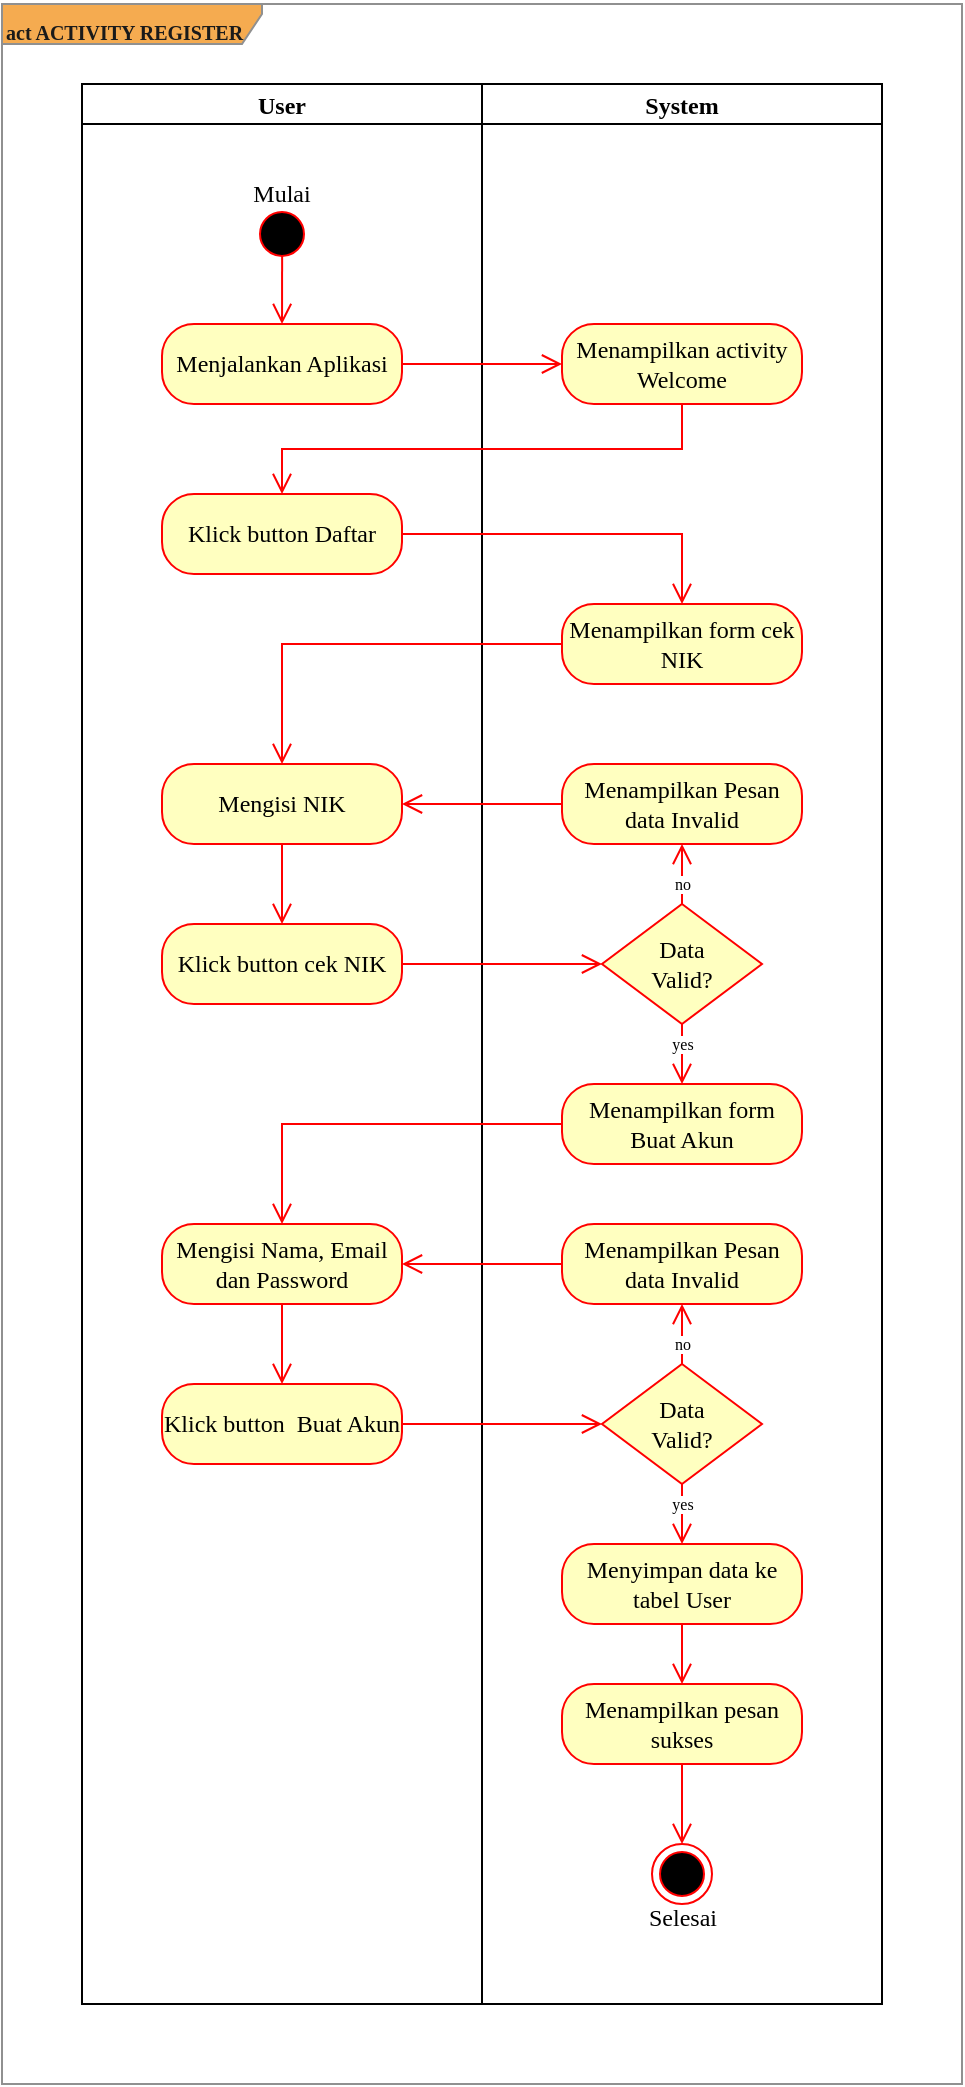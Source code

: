 <mxfile version="15.7.0" type="github" pages="6">
  <diagram id="C5RBs43oDa-KdzZeNtuy" name="act-register">
    <mxGraphModel dx="1248" dy="677" grid="1" gridSize="10" guides="1" tooltips="1" connect="1" arrows="1" fold="1" page="1" pageScale="1" pageWidth="827" pageHeight="1169" math="0" shadow="0">
      <root>
        <mxCell id="WIyWlLk6GJQsqaUBKTNV-0" />
        <mxCell id="WIyWlLk6GJQsqaUBKTNV-1" parent="WIyWlLk6GJQsqaUBKTNV-0" />
        <mxCell id="iysmJdtdL367VMLZ1q8t-0" value="&lt;font size=&quot;1&quot;&gt;&lt;b&gt;act ACTIVITY REGISTER&lt;/b&gt;&lt;/font&gt;" style="shape=umlFrame;whiteSpace=wrap;html=1;hachureGap=4;pointerEvents=0;fontFamily=Times New Roman;fontSize=20;width=130;height=20;fillColor=#F5AB50;strokeColor=#909090;fontColor=#1A1A1A;align=left;" vertex="1" parent="WIyWlLk6GJQsqaUBKTNV-1">
          <mxGeometry x="80" y="40" width="480" height="1040" as="geometry" />
        </mxCell>
        <mxCell id="iysmJdtdL367VMLZ1q8t-14" value="User" style="swimlane;startSize=20;hachureGap=4;pointerEvents=0;fontFamily=Times New Roman;fontSize=12;align=center;" vertex="1" parent="WIyWlLk6GJQsqaUBKTNV-1">
          <mxGeometry x="120" y="80" width="200" height="960" as="geometry" />
        </mxCell>
        <mxCell id="iysmJdtdL367VMLZ1q8t-18" value="" style="ellipse;html=1;shape=startState;fillColor=#000000;strokeColor=#FF0000;hachureGap=4;pointerEvents=0;fontFamily=Times New Roman;fontSize=12;align=center;" vertex="1" parent="iysmJdtdL367VMLZ1q8t-14">
          <mxGeometry x="85" y="60" width="30" height="30" as="geometry" />
        </mxCell>
        <mxCell id="txigu22APkeE4HFAv_Uu-0" value="&lt;font style=&quot;font-size: 12px&quot;&gt;Mulai&lt;/font&gt;" style="text;html=1;strokeColor=none;fillColor=none;align=center;verticalAlign=middle;whiteSpace=wrap;rounded=0;hachureGap=4;pointerEvents=0;fontFamily=Times New Roman;fontSize=8;" vertex="1" parent="iysmJdtdL367VMLZ1q8t-14">
          <mxGeometry x="70" y="40" width="60" height="30" as="geometry" />
        </mxCell>
        <mxCell id="iysmJdtdL367VMLZ1q8t-15" value="System" style="swimlane;startSize=20;hachureGap=4;pointerEvents=0;fontFamily=Times New Roman;fontSize=12;align=center;" vertex="1" parent="WIyWlLk6GJQsqaUBKTNV-1">
          <mxGeometry x="320" y="80" width="200" height="960" as="geometry" />
        </mxCell>
        <mxCell id="iysmJdtdL367VMLZ1q8t-22" value="Menampilkan activity Welcome" style="rounded=1;whiteSpace=wrap;html=1;arcSize=40;fontColor=#000000;fillColor=#ffffc0;strokeColor=#FF0000;hachureGap=4;pointerEvents=0;fontFamily=Times New Roman;fontSize=12;align=center;" vertex="1" parent="iysmJdtdL367VMLZ1q8t-15">
          <mxGeometry x="40" y="120" width="120" height="40" as="geometry" />
        </mxCell>
        <mxCell id="iysmJdtdL367VMLZ1q8t-24" value="Menampilkan form cek NIK" style="rounded=1;whiteSpace=wrap;html=1;arcSize=40;fontColor=#000000;fillColor=#ffffc0;strokeColor=#FF0000;hachureGap=4;pointerEvents=0;fontFamily=Times New Roman;fontSize=12;align=center;" vertex="1" parent="iysmJdtdL367VMLZ1q8t-15">
          <mxGeometry x="40" y="260" width="120" height="40" as="geometry" />
        </mxCell>
        <mxCell id="ILS462asXJ_Br0Mrdwb0-3" value="yes" style="edgeStyle=orthogonalEdgeStyle;rounded=0;hachureGap=4;orthogonalLoop=1;jettySize=auto;html=1;exitX=0.5;exitY=1;exitDx=0;exitDy=0;entryX=0.5;entryY=0;entryDx=0;entryDy=0;fontFamily=Times New Roman;fontSize=8;endArrow=open;startSize=14;endSize=8;sourcePerimeterSpacing=8;targetPerimeterSpacing=8;strokeColor=#FF0000;" edge="1" parent="iysmJdtdL367VMLZ1q8t-15" source="iysmJdtdL367VMLZ1q8t-31" target="iysmJdtdL367VMLZ1q8t-34">
          <mxGeometry x="-0.333" relative="1" as="geometry">
            <mxPoint as="offset" />
          </mxGeometry>
        </mxCell>
        <mxCell id="iysmJdtdL367VMLZ1q8t-31" value="Data &lt;br&gt;Valid?" style="rhombus;whiteSpace=wrap;html=1;fillColor=#ffffc0;strokeColor=#FF0000;hachureGap=4;pointerEvents=0;fontFamily=Times New Roman;fontSize=12;align=center;" vertex="1" parent="iysmJdtdL367VMLZ1q8t-15">
          <mxGeometry x="60" y="410" width="80" height="60" as="geometry" />
        </mxCell>
        <mxCell id="iysmJdtdL367VMLZ1q8t-34" value="Menampilkan form Buat Akun" style="rounded=1;whiteSpace=wrap;html=1;arcSize=40;fontColor=#000000;fillColor=#ffffc0;strokeColor=#FF0000;hachureGap=4;pointerEvents=0;fontFamily=Times New Roman;fontSize=12;align=center;" vertex="1" parent="iysmJdtdL367VMLZ1q8t-15">
          <mxGeometry x="40" y="500" width="120" height="40" as="geometry" />
        </mxCell>
        <mxCell id="ILS462asXJ_Br0Mrdwb0-5" value="Menampilkan Pesan data Invalid" style="rounded=1;whiteSpace=wrap;html=1;arcSize=40;fontColor=#000000;fillColor=#ffffc0;strokeColor=#FF0000;hachureGap=4;pointerEvents=0;fontFamily=Times New Roman;fontSize=12;align=center;" vertex="1" parent="iysmJdtdL367VMLZ1q8t-15">
          <mxGeometry x="40" y="570" width="120" height="40" as="geometry" />
        </mxCell>
        <mxCell id="iysmJdtdL367VMLZ1q8t-42" value="&lt;br&gt;&lt;br&gt;&lt;br&gt;Selesai" style="ellipse;html=1;shape=endState;fillColor=#000000;strokeColor=#ff0000;hachureGap=4;pointerEvents=0;fontFamily=Times New Roman;fontSize=12;align=center;" vertex="1" parent="iysmJdtdL367VMLZ1q8t-15">
          <mxGeometry x="85" y="880" width="30" height="30" as="geometry" />
        </mxCell>
        <mxCell id="iysmJdtdL367VMLZ1q8t-44" style="edgeStyle=none;curved=1;rounded=0;hachureGap=4;orthogonalLoop=1;jettySize=auto;html=1;exitX=1;exitY=0.5;exitDx=0;exitDy=0;entryX=0;entryY=0.5;entryDx=0;entryDy=0;fontFamily=Times New Roman;fontSize=8;endArrow=open;startSize=14;endSize=8;sourcePerimeterSpacing=8;targetPerimeterSpacing=8;strokeColor=#FF0000;" edge="1" parent="WIyWlLk6GJQsqaUBKTNV-1" source="iysmJdtdL367VMLZ1q8t-20" target="iysmJdtdL367VMLZ1q8t-22">
          <mxGeometry relative="1" as="geometry" />
        </mxCell>
        <mxCell id="iysmJdtdL367VMLZ1q8t-20" value="Menjalankan Aplikasi" style="rounded=1;whiteSpace=wrap;html=1;arcSize=40;fontColor=#000000;fillColor=#ffffc0;strokeColor=#FF0000;hachureGap=4;pointerEvents=0;fontFamily=Times New Roman;fontSize=12;align=center;" vertex="1" parent="WIyWlLk6GJQsqaUBKTNV-1">
          <mxGeometry x="160" y="200" width="120" height="40" as="geometry" />
        </mxCell>
        <mxCell id="iysmJdtdL367VMLZ1q8t-51" style="edgeStyle=orthogonalEdgeStyle;rounded=0;hachureGap=4;orthogonalLoop=1;jettySize=auto;html=1;exitX=1;exitY=0.5;exitDx=0;exitDy=0;entryX=0.5;entryY=0;entryDx=0;entryDy=0;fontFamily=Times New Roman;fontSize=8;endArrow=open;startSize=14;endSize=8;sourcePerimeterSpacing=8;targetPerimeterSpacing=8;strokeColor=#FF0000;" edge="1" parent="WIyWlLk6GJQsqaUBKTNV-1" source="iysmJdtdL367VMLZ1q8t-23" target="iysmJdtdL367VMLZ1q8t-24">
          <mxGeometry relative="1" as="geometry" />
        </mxCell>
        <mxCell id="iysmJdtdL367VMLZ1q8t-23" value="Klick button Daftar" style="rounded=1;whiteSpace=wrap;html=1;arcSize=40;fontColor=#000000;fillColor=#ffffc0;strokeColor=#FF0000;hachureGap=4;pointerEvents=0;fontFamily=Times New Roman;fontSize=12;align=center;" vertex="1" parent="WIyWlLk6GJQsqaUBKTNV-1">
          <mxGeometry x="160" y="285" width="120" height="40" as="geometry" />
        </mxCell>
        <mxCell id="iysmJdtdL367VMLZ1q8t-48" style="edgeStyle=orthogonalEdgeStyle;rounded=0;hachureGap=4;orthogonalLoop=1;jettySize=auto;html=1;exitX=0.5;exitY=1;exitDx=0;exitDy=0;entryX=0.5;entryY=0;entryDx=0;entryDy=0;fontFamily=Times New Roman;fontSize=8;endArrow=open;startSize=14;endSize=8;sourcePerimeterSpacing=8;targetPerimeterSpacing=8;strokeColor=#FF0000;" edge="1" parent="WIyWlLk6GJQsqaUBKTNV-1" source="iysmJdtdL367VMLZ1q8t-25" target="iysmJdtdL367VMLZ1q8t-26">
          <mxGeometry relative="1" as="geometry" />
        </mxCell>
        <mxCell id="iysmJdtdL367VMLZ1q8t-25" value="Mengisi NIK" style="rounded=1;whiteSpace=wrap;html=1;arcSize=40;fontColor=#000000;fillColor=#ffffc0;strokeColor=#FF0000;hachureGap=4;pointerEvents=0;fontFamily=Times New Roman;fontSize=12;align=center;" vertex="1" parent="WIyWlLk6GJQsqaUBKTNV-1">
          <mxGeometry x="160" y="420" width="120" height="40" as="geometry" />
        </mxCell>
        <mxCell id="ILS462asXJ_Br0Mrdwb0-0" style="edgeStyle=orthogonalEdgeStyle;rounded=0;hachureGap=4;orthogonalLoop=1;jettySize=auto;html=1;exitX=1;exitY=0.5;exitDx=0;exitDy=0;entryX=0;entryY=0.5;entryDx=0;entryDy=0;fontFamily=Times New Roman;fontSize=8;endArrow=open;startSize=14;endSize=8;sourcePerimeterSpacing=8;targetPerimeterSpacing=8;strokeColor=#FF0000;" edge="1" parent="WIyWlLk6GJQsqaUBKTNV-1" source="iysmJdtdL367VMLZ1q8t-26" target="iysmJdtdL367VMLZ1q8t-31">
          <mxGeometry relative="1" as="geometry" />
        </mxCell>
        <mxCell id="iysmJdtdL367VMLZ1q8t-26" value="Klick button&amp;nbsp;cek NIK" style="rounded=1;whiteSpace=wrap;html=1;arcSize=40;fontColor=#000000;fillColor=#ffffc0;strokeColor=#FF0000;hachureGap=4;pointerEvents=0;fontFamily=Times New Roman;fontSize=12;align=center;" vertex="1" parent="WIyWlLk6GJQsqaUBKTNV-1">
          <mxGeometry x="160" y="500" width="120" height="40" as="geometry" />
        </mxCell>
        <mxCell id="iysmJdtdL367VMLZ1q8t-19" value="" style="edgeStyle=orthogonalEdgeStyle;html=1;verticalAlign=bottom;endArrow=open;endSize=8;strokeColor=#FF0000;rounded=0;hachureGap=4;fontFamily=Times New Roman;fontSize=12;sourcePerimeterSpacing=8;targetPerimeterSpacing=8;curved=1;entryX=0.5;entryY=0;entryDx=0;entryDy=0;exitX=0.502;exitY=0.862;exitDx=0;exitDy=0;exitPerimeter=0;" edge="1" source="iysmJdtdL367VMLZ1q8t-18" parent="WIyWlLk6GJQsqaUBKTNV-1" target="iysmJdtdL367VMLZ1q8t-20">
          <mxGeometry relative="1" as="geometry">
            <mxPoint x="220" y="205" as="targetPoint" />
          </mxGeometry>
        </mxCell>
        <mxCell id="iysmJdtdL367VMLZ1q8t-45" style="edgeStyle=orthogonalEdgeStyle;rounded=0;hachureGap=4;orthogonalLoop=1;jettySize=auto;html=1;exitX=0.5;exitY=1;exitDx=0;exitDy=0;entryX=0.5;entryY=0;entryDx=0;entryDy=0;fontFamily=Times New Roman;fontSize=8;endArrow=open;startSize=14;endSize=8;sourcePerimeterSpacing=8;targetPerimeterSpacing=8;strokeColor=#FF0000;" edge="1" parent="WIyWlLk6GJQsqaUBKTNV-1" source="iysmJdtdL367VMLZ1q8t-22" target="iysmJdtdL367VMLZ1q8t-23">
          <mxGeometry relative="1" as="geometry" />
        </mxCell>
        <mxCell id="iysmJdtdL367VMLZ1q8t-35" value="Mengisi Nama, Email dan Password" style="rounded=1;whiteSpace=wrap;html=1;arcSize=40;fontColor=#000000;fillColor=#ffffc0;strokeColor=#FF0000;hachureGap=4;pointerEvents=0;fontFamily=Times New Roman;fontSize=12;align=center;" vertex="1" parent="WIyWlLk6GJQsqaUBKTNV-1">
          <mxGeometry x="160" y="650" width="120" height="40" as="geometry" />
        </mxCell>
        <mxCell id="ILS462asXJ_Br0Mrdwb0-7" value="no" style="edgeStyle=orthogonalEdgeStyle;rounded=0;hachureGap=4;orthogonalLoop=1;jettySize=auto;html=1;exitX=0.5;exitY=0;exitDx=0;exitDy=0;entryX=0.5;entryY=1;entryDx=0;entryDy=0;fontFamily=Times New Roman;fontSize=8;endArrow=open;startSize=14;endSize=8;sourcePerimeterSpacing=8;targetPerimeterSpacing=8;strokeColor=#FF0000;" edge="1" parent="WIyWlLk6GJQsqaUBKTNV-1" source="iysmJdtdL367VMLZ1q8t-37" target="ILS462asXJ_Br0Mrdwb0-5">
          <mxGeometry x="-0.333" relative="1" as="geometry">
            <mxPoint as="offset" />
          </mxGeometry>
        </mxCell>
        <mxCell id="ILS462asXJ_Br0Mrdwb0-8" value="yes" style="edgeStyle=orthogonalEdgeStyle;rounded=0;hachureGap=4;orthogonalLoop=1;jettySize=auto;html=1;exitX=0.5;exitY=1;exitDx=0;exitDy=0;entryX=0.5;entryY=0;entryDx=0;entryDy=0;fontFamily=Times New Roman;fontSize=8;endArrow=open;startSize=14;endSize=8;sourcePerimeterSpacing=8;targetPerimeterSpacing=8;strokeColor=#FF0000;" edge="1" parent="WIyWlLk6GJQsqaUBKTNV-1" source="iysmJdtdL367VMLZ1q8t-37" target="iysmJdtdL367VMLZ1q8t-40">
          <mxGeometry x="-0.333" relative="1" as="geometry">
            <mxPoint as="offset" />
          </mxGeometry>
        </mxCell>
        <mxCell id="iysmJdtdL367VMLZ1q8t-37" value="Data &lt;br&gt;Valid?" style="rhombus;whiteSpace=wrap;html=1;fillColor=#ffffc0;strokeColor=#FF0000;hachureGap=4;pointerEvents=0;fontFamily=Times New Roman;fontSize=12;align=center;" vertex="1" parent="WIyWlLk6GJQsqaUBKTNV-1">
          <mxGeometry x="380" y="720" width="80" height="60" as="geometry" />
        </mxCell>
        <mxCell id="iysmJdtdL367VMLZ1q8t-62" style="edgeStyle=orthogonalEdgeStyle;rounded=0;hachureGap=4;orthogonalLoop=1;jettySize=auto;html=1;exitX=0.5;exitY=1;exitDx=0;exitDy=0;entryX=0.5;entryY=0;entryDx=0;entryDy=0;fontFamily=Times New Roman;fontSize=8;endArrow=open;startSize=14;endSize=8;sourcePerimeterSpacing=8;targetPerimeterSpacing=8;strokeColor=#FF0000;" edge="1" parent="WIyWlLk6GJQsqaUBKTNV-1" source="iysmJdtdL367VMLZ1q8t-41" target="iysmJdtdL367VMLZ1q8t-42">
          <mxGeometry relative="1" as="geometry" />
        </mxCell>
        <mxCell id="iysmJdtdL367VMLZ1q8t-41" value="Menampilkan pesan sukses" style="rounded=1;whiteSpace=wrap;html=1;arcSize=40;fontColor=#000000;fillColor=#ffffc0;strokeColor=#FF0000;hachureGap=4;pointerEvents=0;fontFamily=Times New Roman;fontSize=12;align=center;" vertex="1" parent="WIyWlLk6GJQsqaUBKTNV-1">
          <mxGeometry x="360" y="880" width="120" height="40" as="geometry" />
        </mxCell>
        <mxCell id="iysmJdtdL367VMLZ1q8t-57" style="edgeStyle=orthogonalEdgeStyle;rounded=0;hachureGap=4;orthogonalLoop=1;jettySize=auto;html=1;exitX=1;exitY=0.5;exitDx=0;exitDy=0;entryX=0;entryY=0.5;entryDx=0;entryDy=0;fontFamily=Times New Roman;fontSize=8;endArrow=open;startSize=14;endSize=8;sourcePerimeterSpacing=8;targetPerimeterSpacing=8;strokeColor=#FF0000;" edge="1" parent="WIyWlLk6GJQsqaUBKTNV-1" source="iysmJdtdL367VMLZ1q8t-36" target="iysmJdtdL367VMLZ1q8t-37">
          <mxGeometry relative="1" as="geometry" />
        </mxCell>
        <mxCell id="iysmJdtdL367VMLZ1q8t-36" value="Klick button&amp;nbsp; Buat Akun" style="rounded=1;whiteSpace=wrap;html=1;arcSize=40;fontColor=#000000;fillColor=#ffffc0;strokeColor=#FF0000;hachureGap=4;pointerEvents=0;fontFamily=Times New Roman;fontSize=12;align=center;" vertex="1" parent="WIyWlLk6GJQsqaUBKTNV-1">
          <mxGeometry x="160" y="730" width="120" height="40" as="geometry" />
        </mxCell>
        <mxCell id="iysmJdtdL367VMLZ1q8t-60" style="edgeStyle=orthogonalEdgeStyle;rounded=0;hachureGap=4;orthogonalLoop=1;jettySize=auto;html=1;exitX=0.5;exitY=1;exitDx=0;exitDy=0;entryX=0.5;entryY=0;entryDx=0;entryDy=0;fontFamily=Times New Roman;fontSize=8;endArrow=open;startSize=14;endSize=8;sourcePerimeterSpacing=8;targetPerimeterSpacing=8;strokeColor=#FF0000;" edge="1" parent="WIyWlLk6GJQsqaUBKTNV-1" source="iysmJdtdL367VMLZ1q8t-40" target="iysmJdtdL367VMLZ1q8t-41">
          <mxGeometry relative="1" as="geometry" />
        </mxCell>
        <mxCell id="iysmJdtdL367VMLZ1q8t-40" value="Menyimpan data ke tabel User" style="rounded=1;whiteSpace=wrap;html=1;arcSize=40;fontColor=#000000;fillColor=#ffffc0;strokeColor=#FF0000;hachureGap=4;pointerEvents=0;fontFamily=Times New Roman;fontSize=12;align=center;" vertex="1" parent="WIyWlLk6GJQsqaUBKTNV-1">
          <mxGeometry x="360" y="810" width="120" height="40" as="geometry" />
        </mxCell>
        <mxCell id="iysmJdtdL367VMLZ1q8t-56" style="edgeStyle=orthogonalEdgeStyle;rounded=0;hachureGap=4;orthogonalLoop=1;jettySize=auto;html=1;exitX=0.5;exitY=1;exitDx=0;exitDy=0;entryX=0.5;entryY=0;entryDx=0;entryDy=0;fontFamily=Times New Roman;fontSize=8;endArrow=open;startSize=14;endSize=8;sourcePerimeterSpacing=8;targetPerimeterSpacing=8;strokeColor=#FF0000;" edge="1" parent="WIyWlLk6GJQsqaUBKTNV-1" source="iysmJdtdL367VMLZ1q8t-35" target="iysmJdtdL367VMLZ1q8t-36">
          <mxGeometry relative="1" as="geometry" />
        </mxCell>
        <mxCell id="ILS462asXJ_Br0Mrdwb0-2" style="edgeStyle=orthogonalEdgeStyle;rounded=0;hachureGap=4;orthogonalLoop=1;jettySize=auto;html=1;exitX=0;exitY=0.5;exitDx=0;exitDy=0;entryX=1;entryY=0.5;entryDx=0;entryDy=0;fontFamily=Times New Roman;fontSize=8;endArrow=open;startSize=14;endSize=8;sourcePerimeterSpacing=8;targetPerimeterSpacing=8;strokeColor=#FF0000;" edge="1" parent="WIyWlLk6GJQsqaUBKTNV-1" source="fYpPwWBMN-tLHAjEH33M-0" target="iysmJdtdL367VMLZ1q8t-25">
          <mxGeometry relative="1" as="geometry" />
        </mxCell>
        <mxCell id="fYpPwWBMN-tLHAjEH33M-0" value="Menampilkan Pesan data Invalid" style="rounded=1;whiteSpace=wrap;html=1;arcSize=40;fontColor=#000000;fillColor=#ffffc0;strokeColor=#FF0000;hachureGap=4;pointerEvents=0;fontFamily=Times New Roman;fontSize=12;align=center;" vertex="1" parent="WIyWlLk6GJQsqaUBKTNV-1">
          <mxGeometry x="360" y="420" width="120" height="40" as="geometry" />
        </mxCell>
        <mxCell id="fYpPwWBMN-tLHAjEH33M-1" style="edgeStyle=orthogonalEdgeStyle;rounded=0;hachureGap=4;orthogonalLoop=1;jettySize=auto;html=1;exitX=0;exitY=0.5;exitDx=0;exitDy=0;entryX=0.5;entryY=0;entryDx=0;entryDy=0;fontFamily=Times New Roman;fontSize=8;endArrow=open;startSize=14;endSize=8;sourcePerimeterSpacing=8;targetPerimeterSpacing=8;strokeColor=#FF0000;" edge="1" parent="WIyWlLk6GJQsqaUBKTNV-1" source="iysmJdtdL367VMLZ1q8t-24" target="iysmJdtdL367VMLZ1q8t-25">
          <mxGeometry relative="1" as="geometry" />
        </mxCell>
        <mxCell id="ILS462asXJ_Br0Mrdwb0-1" value="no" style="edgeStyle=orthogonalEdgeStyle;rounded=0;hachureGap=4;orthogonalLoop=1;jettySize=auto;html=1;exitX=0.5;exitY=0;exitDx=0;exitDy=0;entryX=0.5;entryY=1;entryDx=0;entryDy=0;fontFamily=Times New Roman;fontSize=8;endArrow=open;startSize=14;endSize=8;sourcePerimeterSpacing=8;targetPerimeterSpacing=8;strokeColor=#FF0000;" edge="1" parent="WIyWlLk6GJQsqaUBKTNV-1" source="iysmJdtdL367VMLZ1q8t-31" target="fYpPwWBMN-tLHAjEH33M-0">
          <mxGeometry x="-0.333" relative="1" as="geometry">
            <mxPoint as="offset" />
          </mxGeometry>
        </mxCell>
        <mxCell id="ILS462asXJ_Br0Mrdwb0-4" style="edgeStyle=orthogonalEdgeStyle;rounded=0;hachureGap=4;orthogonalLoop=1;jettySize=auto;html=1;exitX=0;exitY=0.5;exitDx=0;exitDy=0;entryX=0.5;entryY=0;entryDx=0;entryDy=0;fontFamily=Times New Roman;fontSize=8;endArrow=open;startSize=14;endSize=8;sourcePerimeterSpacing=8;targetPerimeterSpacing=8;strokeColor=#FF0000;" edge="1" parent="WIyWlLk6GJQsqaUBKTNV-1" source="iysmJdtdL367VMLZ1q8t-34" target="iysmJdtdL367VMLZ1q8t-35">
          <mxGeometry relative="1" as="geometry" />
        </mxCell>
        <mxCell id="ILS462asXJ_Br0Mrdwb0-6" style="edgeStyle=orthogonalEdgeStyle;rounded=0;hachureGap=4;orthogonalLoop=1;jettySize=auto;html=1;exitX=0;exitY=0.5;exitDx=0;exitDy=0;entryX=1;entryY=0.5;entryDx=0;entryDy=0;fontFamily=Times New Roman;fontSize=8;endArrow=open;startSize=14;endSize=8;sourcePerimeterSpacing=8;targetPerimeterSpacing=8;strokeColor=#FF0000;" edge="1" parent="WIyWlLk6GJQsqaUBKTNV-1" source="ILS462asXJ_Br0Mrdwb0-5" target="iysmJdtdL367VMLZ1q8t-35">
          <mxGeometry relative="1" as="geometry" />
        </mxCell>
      </root>
    </mxGraphModel>
  </diagram>
  <diagram id="XbZOCzFjHhQ-KpLWS8no" name="act-login">
    <mxGraphModel dx="1248" dy="677" grid="1" gridSize="10" guides="1" tooltips="1" connect="1" arrows="1" fold="1" page="1" pageScale="1" pageWidth="850" pageHeight="1100" math="0" shadow="0">
      <root>
        <mxCell id="7upuuDc0cQAb5JhTzx-G-0" />
        <mxCell id="7upuuDc0cQAb5JhTzx-G-1" parent="7upuuDc0cQAb5JhTzx-G-0" />
        <mxCell id="VvSGOjN1V91FhT1BCbp9-0" value="&lt;font size=&quot;1&quot;&gt;&lt;b&gt;act ACTIVITY LOGIN&lt;/b&gt;&lt;/font&gt;" style="shape=umlFrame;whiteSpace=wrap;html=1;hachureGap=4;pointerEvents=0;fontFamily=Times New Roman;fontSize=20;width=130;height=20;fillColor=#F5AB50;strokeColor=#909090;fontColor=#1A1A1A;align=left;" vertex="1" parent="7upuuDc0cQAb5JhTzx-G-1">
          <mxGeometry x="80" y="40" width="480" height="720" as="geometry" />
        </mxCell>
        <mxCell id="VvSGOjN1V91FhT1BCbp9-1" value="User" style="swimlane;startSize=20;hachureGap=4;pointerEvents=0;fontFamily=Times New Roman;fontSize=12;align=center;" vertex="1" parent="7upuuDc0cQAb5JhTzx-G-1">
          <mxGeometry x="120" y="80" width="200" height="640" as="geometry" />
        </mxCell>
        <mxCell id="VvSGOjN1V91FhT1BCbp9-2" value="" style="ellipse;html=1;shape=startState;fillColor=#000000;strokeColor=#ff0000;hachureGap=4;pointerEvents=0;fontFamily=Times New Roman;fontSize=12;align=center;" vertex="1" parent="VvSGOjN1V91FhT1BCbp9-1">
          <mxGeometry x="85" y="60" width="30" height="30" as="geometry" />
        </mxCell>
        <mxCell id="VvSGOjN1V91FhT1BCbp9-4" value="System" style="swimlane;startSize=20;hachureGap=4;pointerEvents=0;fontFamily=Times New Roman;fontSize=12;align=center;" vertex="1" parent="7upuuDc0cQAb5JhTzx-G-1">
          <mxGeometry x="320" y="80" width="200" height="640" as="geometry" />
        </mxCell>
        <mxCell id="VvSGOjN1V91FhT1BCbp9-5" value="Menampilkan activity Welcome" style="rounded=1;whiteSpace=wrap;html=1;arcSize=40;fontColor=#000000;fillColor=#ffffc0;strokeColor=#FF0000;hachureGap=4;pointerEvents=0;fontFamily=Times New Roman;fontSize=12;align=center;" vertex="1" parent="VvSGOjN1V91FhT1BCbp9-4">
          <mxGeometry x="40" y="115" width="120" height="40" as="geometry" />
        </mxCell>
        <mxCell id="VvSGOjN1V91FhT1BCbp9-6" value="Menampilkan form Login" style="rounded=1;whiteSpace=wrap;html=1;arcSize=40;fontColor=#000000;fillColor=#ffffc0;strokeColor=#FF0000;hachureGap=4;pointerEvents=0;fontFamily=Times New Roman;fontSize=12;align=center;" vertex="1" parent="VvSGOjN1V91FhT1BCbp9-4">
          <mxGeometry x="40" y="250" width="120" height="40" as="geometry" />
        </mxCell>
        <mxCell id="VvSGOjN1V91FhT1BCbp9-12" value="&lt;br&gt;&lt;br&gt;&lt;br&gt;Selesai" style="ellipse;html=1;shape=endState;fillColor=#000000;strokeColor=#ff0000;hachureGap=4;pointerEvents=0;fontFamily=Times New Roman;fontSize=12;align=center;" vertex="1" parent="VvSGOjN1V91FhT1BCbp9-4">
          <mxGeometry x="85" y="567" width="30" height="30" as="geometry" />
        </mxCell>
        <mxCell id="AHR8KCB1GKKx2ElPNlzs-0" value="Menampilkan Pesan data Invalid" style="rounded=1;whiteSpace=wrap;html=1;arcSize=40;fontColor=#000000;fillColor=#ffffc0;strokeColor=#FF0000;hachureGap=4;pointerEvents=0;fontFamily=Times New Roman;fontSize=12;align=center;" vertex="1" parent="VvSGOjN1V91FhT1BCbp9-4">
          <mxGeometry x="40" y="320" width="120" height="40" as="geometry" />
        </mxCell>
        <mxCell id="AHR8KCB1GKKx2ElPNlzs-1" value="yes" style="edgeStyle=orthogonalEdgeStyle;rounded=0;hachureGap=4;orthogonalLoop=1;jettySize=auto;html=1;exitX=0.5;exitY=1;exitDx=0;exitDy=0;entryX=0.5;entryY=0;entryDx=0;entryDy=0;fontFamily=Times New Roman;fontSize=8;endArrow=open;startSize=14;endSize=8;sourcePerimeterSpacing=8;targetPerimeterSpacing=8;strokeColor=#FF0000;" edge="1" parent="VvSGOjN1V91FhT1BCbp9-4" source="VvSGOjN1V91FhT1BCbp9-8" target="VvSGOjN1V91FhT1BCbp9-26">
          <mxGeometry relative="1" as="geometry" />
        </mxCell>
        <mxCell id="AHR8KCB1GKKx2ElPNlzs-5" value="no" style="edgeStyle=orthogonalEdgeStyle;rounded=0;hachureGap=4;orthogonalLoop=1;jettySize=auto;html=1;exitX=0.5;exitY=0;exitDx=0;exitDy=0;entryX=0.5;entryY=1;entryDx=0;entryDy=0;fontFamily=Times New Roman;fontSize=8;endArrow=open;startSize=14;endSize=8;sourcePerimeterSpacing=8;targetPerimeterSpacing=8;strokeColor=#FF0000;" edge="1" parent="VvSGOjN1V91FhT1BCbp9-4" source="VvSGOjN1V91FhT1BCbp9-8" target="AHR8KCB1GKKx2ElPNlzs-0">
          <mxGeometry relative="1" as="geometry" />
        </mxCell>
        <mxCell id="VvSGOjN1V91FhT1BCbp9-8" value="Data &lt;br&gt;Valid?" style="rhombus;whiteSpace=wrap;html=1;fillColor=#ffffc0;strokeColor=#FF0000;hachureGap=4;pointerEvents=0;fontFamily=Times New Roman;fontSize=12;align=center;" vertex="1" parent="VvSGOjN1V91FhT1BCbp9-4">
          <mxGeometry x="60" y="400" width="80" height="60" as="geometry" />
        </mxCell>
        <mxCell id="VvSGOjN1V91FhT1BCbp9-26" value="Menampilkan activity Utama" style="rounded=1;whiteSpace=wrap;html=1;arcSize=40;fontColor=#000000;fillColor=#ffffc0;strokeColor=#FF0000;hachureGap=4;pointerEvents=0;fontFamily=Times New Roman;fontSize=12;align=center;" vertex="1" parent="VvSGOjN1V91FhT1BCbp9-4">
          <mxGeometry x="40" y="500" width="120" height="40" as="geometry" />
        </mxCell>
        <mxCell id="VvSGOjN1V91FhT1BCbp9-25" style="edgeStyle=orthogonalEdgeStyle;rounded=0;hachureGap=4;orthogonalLoop=1;jettySize=auto;html=1;exitX=0.5;exitY=1;exitDx=0;exitDy=0;fontFamily=Times New Roman;fontSize=8;endArrow=open;startSize=14;endSize=8;sourcePerimeterSpacing=8;targetPerimeterSpacing=8;entryX=0.5;entryY=0;entryDx=0;entryDy=0;strokeColor=#FF0000;" edge="1" parent="VvSGOjN1V91FhT1BCbp9-4" source="VvSGOjN1V91FhT1BCbp9-26" target="VvSGOjN1V91FhT1BCbp9-12">
          <mxGeometry relative="1" as="geometry">
            <mxPoint x="100" y="530" as="targetPoint" />
          </mxGeometry>
        </mxCell>
        <mxCell id="VvSGOjN1V91FhT1BCbp9-13" style="edgeStyle=none;curved=1;rounded=0;hachureGap=4;orthogonalLoop=1;jettySize=auto;html=1;exitX=1;exitY=0.5;exitDx=0;exitDy=0;entryX=0;entryY=0.5;entryDx=0;entryDy=0;fontFamily=Times New Roman;fontSize=8;endArrow=open;startSize=14;endSize=8;sourcePerimeterSpacing=8;targetPerimeterSpacing=8;strokeColor=#FF0000;" edge="1" parent="7upuuDc0cQAb5JhTzx-G-1" source="VvSGOjN1V91FhT1BCbp9-14" target="VvSGOjN1V91FhT1BCbp9-5">
          <mxGeometry relative="1" as="geometry" />
        </mxCell>
        <mxCell id="VvSGOjN1V91FhT1BCbp9-14" value="Menjalankan Aplikasi" style="rounded=1;whiteSpace=wrap;html=1;arcSize=40;fontColor=#000000;fillColor=#ffffc0;strokeColor=#FF0000;hachureGap=4;pointerEvents=0;fontFamily=Times New Roman;fontSize=12;align=center;" vertex="1" parent="7upuuDc0cQAb5JhTzx-G-1">
          <mxGeometry x="160" y="195" width="120" height="40" as="geometry" />
        </mxCell>
        <mxCell id="AHR8KCB1GKKx2ElPNlzs-3" style="edgeStyle=orthogonalEdgeStyle;rounded=0;hachureGap=4;orthogonalLoop=1;jettySize=auto;html=1;exitX=1;exitY=0.5;exitDx=0;exitDy=0;entryX=0.5;entryY=0;entryDx=0;entryDy=0;fontFamily=Times New Roman;fontSize=8;endArrow=open;startSize=14;endSize=8;sourcePerimeterSpacing=8;targetPerimeterSpacing=8;strokeColor=#FF0000;" edge="1" parent="7upuuDc0cQAb5JhTzx-G-1" source="VvSGOjN1V91FhT1BCbp9-16" target="VvSGOjN1V91FhT1BCbp9-6">
          <mxGeometry relative="1" as="geometry">
            <Array as="points">
              <mxPoint x="420" y="305" />
            </Array>
          </mxGeometry>
        </mxCell>
        <mxCell id="VvSGOjN1V91FhT1BCbp9-16" value="Klick button Masuk" style="rounded=1;whiteSpace=wrap;html=1;arcSize=40;fontColor=#000000;fillColor=#ffffc0;strokeColor=#FF0000;hachureGap=4;pointerEvents=0;fontFamily=Times New Roman;fontSize=12;align=center;" vertex="1" parent="7upuuDc0cQAb5JhTzx-G-1">
          <mxGeometry x="160" y="280" width="120" height="40" as="geometry" />
        </mxCell>
        <mxCell id="VvSGOjN1V91FhT1BCbp9-17" style="edgeStyle=orthogonalEdgeStyle;rounded=0;hachureGap=4;orthogonalLoop=1;jettySize=auto;html=1;exitX=0.5;exitY=1;exitDx=0;exitDy=0;entryX=0.5;entryY=0;entryDx=0;entryDy=0;fontFamily=Times New Roman;fontSize=8;endArrow=open;startSize=14;endSize=8;sourcePerimeterSpacing=8;targetPerimeterSpacing=8;strokeColor=#FF0000;" edge="1" parent="7upuuDc0cQAb5JhTzx-G-1" source="VvSGOjN1V91FhT1BCbp9-18" target="VvSGOjN1V91FhT1BCbp9-20">
          <mxGeometry relative="1" as="geometry" />
        </mxCell>
        <mxCell id="VvSGOjN1V91FhT1BCbp9-18" value="Mengisi NIK dan Password" style="rounded=1;whiteSpace=wrap;html=1;arcSize=40;fontColor=#000000;fillColor=#ffffc0;strokeColor=#FF0000;hachureGap=4;pointerEvents=0;fontFamily=Times New Roman;fontSize=12;align=center;" vertex="1" parent="7upuuDc0cQAb5JhTzx-G-1">
          <mxGeometry x="160" y="400" width="120" height="40" as="geometry" />
        </mxCell>
        <mxCell id="VvSGOjN1V91FhT1BCbp9-19" style="edgeStyle=orthogonalEdgeStyle;rounded=0;hachureGap=4;orthogonalLoop=1;jettySize=auto;html=1;exitX=1;exitY=0.5;exitDx=0;exitDy=0;entryX=0;entryY=0.5;entryDx=0;entryDy=0;fontFamily=Times New Roman;fontSize=8;endArrow=open;startSize=14;endSize=8;sourcePerimeterSpacing=8;targetPerimeterSpacing=8;strokeColor=#FF0000;" edge="1" parent="7upuuDc0cQAb5JhTzx-G-1" source="VvSGOjN1V91FhT1BCbp9-20" target="VvSGOjN1V91FhT1BCbp9-8">
          <mxGeometry relative="1" as="geometry" />
        </mxCell>
        <mxCell id="VvSGOjN1V91FhT1BCbp9-20" value="Klick button&amp;nbsp;Masuk" style="rounded=1;whiteSpace=wrap;html=1;arcSize=40;fontColor=#000000;fillColor=#ffffc0;strokeColor=#FF0000;hachureGap=4;pointerEvents=0;fontFamily=Times New Roman;fontSize=12;align=center;" vertex="1" parent="7upuuDc0cQAb5JhTzx-G-1">
          <mxGeometry x="160" y="490" width="120" height="40" as="geometry" />
        </mxCell>
        <mxCell id="VvSGOjN1V91FhT1BCbp9-27" value="" style="edgeStyle=orthogonalEdgeStyle;html=1;verticalAlign=bottom;endArrow=open;endSize=8;strokeColor=#ff0000;rounded=0;hachureGap=4;fontFamily=Times New Roman;fontSize=12;sourcePerimeterSpacing=8;targetPerimeterSpacing=8;curved=1;entryX=0.5;entryY=0;entryDx=0;entryDy=0;exitX=0.49;exitY=0.856;exitDx=0;exitDy=0;exitPerimeter=0;" edge="1" parent="7upuuDc0cQAb5JhTzx-G-1" source="VvSGOjN1V91FhT1BCbp9-2" target="VvSGOjN1V91FhT1BCbp9-14">
          <mxGeometry relative="1" as="geometry">
            <mxPoint x="220" y="205" as="targetPoint" />
          </mxGeometry>
        </mxCell>
        <mxCell id="VvSGOjN1V91FhT1BCbp9-28" style="edgeStyle=orthogonalEdgeStyle;rounded=0;hachureGap=4;orthogonalLoop=1;jettySize=auto;html=1;exitX=0.5;exitY=1;exitDx=0;exitDy=0;entryX=0.5;entryY=0;entryDx=0;entryDy=0;fontFamily=Times New Roman;fontSize=8;endArrow=open;startSize=14;endSize=8;sourcePerimeterSpacing=8;targetPerimeterSpacing=8;strokeColor=#FF0000;" edge="1" parent="7upuuDc0cQAb5JhTzx-G-1" source="VvSGOjN1V91FhT1BCbp9-5" target="VvSGOjN1V91FhT1BCbp9-16">
          <mxGeometry relative="1" as="geometry" />
        </mxCell>
        <mxCell id="AHR8KCB1GKKx2ElPNlzs-4" style="edgeStyle=orthogonalEdgeStyle;rounded=0;hachureGap=4;orthogonalLoop=1;jettySize=auto;html=1;exitX=0;exitY=0.5;exitDx=0;exitDy=0;entryX=0.5;entryY=0;entryDx=0;entryDy=0;fontFamily=Times New Roman;fontSize=8;endArrow=open;startSize=14;endSize=8;sourcePerimeterSpacing=8;targetPerimeterSpacing=8;strokeColor=#FF0000;" edge="1" parent="7upuuDc0cQAb5JhTzx-G-1" source="VvSGOjN1V91FhT1BCbp9-6" target="VvSGOjN1V91FhT1BCbp9-18">
          <mxGeometry relative="1" as="geometry" />
        </mxCell>
        <mxCell id="AHR8KCB1GKKx2ElPNlzs-6" style="edgeStyle=orthogonalEdgeStyle;rounded=0;hachureGap=4;orthogonalLoop=1;jettySize=auto;html=1;exitX=0;exitY=0.5;exitDx=0;exitDy=0;entryX=1;entryY=0.5;entryDx=0;entryDy=0;fontFamily=Times New Roman;fontSize=8;endArrow=open;startSize=14;endSize=8;sourcePerimeterSpacing=8;targetPerimeterSpacing=8;strokeColor=#FF0000;" edge="1" parent="7upuuDc0cQAb5JhTzx-G-1" source="AHR8KCB1GKKx2ElPNlzs-0" target="VvSGOjN1V91FhT1BCbp9-18">
          <mxGeometry relative="1" as="geometry" />
        </mxCell>
        <mxCell id="8CtXz5pv4p3otGobMDiv-1" value="&lt;font style=&quot;font-size: 12px&quot;&gt;Mulai&lt;/font&gt;" style="text;html=1;strokeColor=none;fillColor=none;align=center;verticalAlign=middle;whiteSpace=wrap;rounded=0;hachureGap=4;pointerEvents=0;fontFamily=Times New Roman;fontSize=8;" vertex="1" parent="7upuuDc0cQAb5JhTzx-G-1">
          <mxGeometry x="190" y="120" width="60" height="30" as="geometry" />
        </mxCell>
      </root>
    </mxGraphModel>
  </diagram>
  <diagram id="COlaWfYQVTGwl7GwypjE" name="act-edit-profil">
    <mxGraphModel dx="1040" dy="564" grid="1" gridSize="10" guides="1" tooltips="1" connect="1" arrows="1" fold="1" page="1" pageScale="1" pageWidth="850" pageHeight="1100" math="0" shadow="0">
      <root>
        <mxCell id="AlVvor2Pi0ajNUT0Djng-0" />
        <mxCell id="AlVvor2Pi0ajNUT0Djng-1" parent="AlVvor2Pi0ajNUT0Djng-0" />
        <mxCell id="Vm4HBna7cRQzM8OxPMc7-0" value="&lt;font size=&quot;1&quot;&gt;&lt;b&gt;act ACTIVITY&amp;nbsp; EDIT PROFILE&lt;/b&gt;&lt;/font&gt;" style="shape=umlFrame;whiteSpace=wrap;html=1;hachureGap=4;pointerEvents=0;fontFamily=Times New Roman;fontSize=20;width=160;height=20;fillColor=#F5AB50;strokeColor=#909090;fontColor=#1A1A1A;align=left;" vertex="1" parent="AlVvor2Pi0ajNUT0Djng-1">
          <mxGeometry x="80" y="40" width="480" height="720" as="geometry" />
        </mxCell>
        <mxCell id="Vm4HBna7cRQzM8OxPMc7-1" value="User" style="swimlane;startSize=20;hachureGap=4;pointerEvents=0;fontFamily=Times New Roman;fontSize=12;align=center;" vertex="1" parent="AlVvor2Pi0ajNUT0Djng-1">
          <mxGeometry x="120" y="80" width="200" height="640" as="geometry" />
        </mxCell>
        <mxCell id="Vm4HBna7cRQzM8OxPMc7-2" value="" style="ellipse;html=1;shape=startState;fillColor=#000000;strokeColor=#ff0000;hachureGap=4;pointerEvents=0;fontFamily=Times New Roman;fontSize=12;align=center;" vertex="1" parent="Vm4HBna7cRQzM8OxPMc7-1">
          <mxGeometry x="85" y="60" width="30" height="30" as="geometry" />
        </mxCell>
        <mxCell id="Vm4HBna7cRQzM8OxPMc7-3" value="System" style="swimlane;startSize=20;hachureGap=4;pointerEvents=0;fontFamily=Times New Roman;fontSize=12;align=center;" vertex="1" parent="AlVvor2Pi0ajNUT0Djng-1">
          <mxGeometry x="320" y="80" width="200" height="640" as="geometry" />
        </mxCell>
        <mxCell id="Vm4HBna7cRQzM8OxPMc7-4" value="Menampilkan activity Profile" style="rounded=1;whiteSpace=wrap;html=1;arcSize=40;fontColor=#000000;fillColor=#ffffc0;strokeColor=#FF0000;hachureGap=4;pointerEvents=0;fontFamily=Times New Roman;fontSize=12;align=center;" vertex="1" parent="Vm4HBna7cRQzM8OxPMc7-3">
          <mxGeometry x="40" y="115" width="120" height="40" as="geometry" />
        </mxCell>
        <mxCell id="Vm4HBna7cRQzM8OxPMc7-5" value="Menampilkan edit photo" style="rounded=1;whiteSpace=wrap;html=1;arcSize=40;fontColor=#000000;fillColor=#ffffc0;strokeColor=#FF0000;hachureGap=4;pointerEvents=0;fontFamily=Times New Roman;fontSize=12;align=center;" vertex="1" parent="Vm4HBna7cRQzM8OxPMc7-3">
          <mxGeometry x="40" y="250" width="120" height="40" as="geometry" />
        </mxCell>
        <mxCell id="Vm4HBna7cRQzM8OxPMc7-6" value="&lt;br&gt;&lt;br&gt;&lt;br&gt;Selesai" style="ellipse;html=1;shape=endState;fillColor=#000000;strokeColor=#ff0000;hachureGap=4;pointerEvents=0;fontFamily=Times New Roman;fontSize=12;align=center;" vertex="1" parent="Vm4HBna7cRQzM8OxPMc7-3">
          <mxGeometry x="85" y="567" width="30" height="30" as="geometry" />
        </mxCell>
        <mxCell id="Vm4HBna7cRQzM8OxPMc7-7" value="Menampilkan Pesan data Invalid" style="rounded=1;whiteSpace=wrap;html=1;arcSize=40;fontColor=#000000;fillColor=#ffffc0;strokeColor=#FF0000;hachureGap=4;pointerEvents=0;fontFamily=Times New Roman;fontSize=12;align=center;" vertex="1" parent="Vm4HBna7cRQzM8OxPMc7-3">
          <mxGeometry x="40" y="320" width="120" height="40" as="geometry" />
        </mxCell>
        <mxCell id="Vm4HBna7cRQzM8OxPMc7-8" value="yes" style="edgeStyle=orthogonalEdgeStyle;rounded=0;hachureGap=4;orthogonalLoop=1;jettySize=auto;html=1;exitX=0.5;exitY=1;exitDx=0;exitDy=0;entryX=0.5;entryY=0;entryDx=0;entryDy=0;fontFamily=Times New Roman;fontSize=8;endArrow=open;startSize=14;endSize=8;sourcePerimeterSpacing=8;targetPerimeterSpacing=8;strokeColor=#FF0000;" edge="1" parent="Vm4HBna7cRQzM8OxPMc7-3" source="Vm4HBna7cRQzM8OxPMc7-10" target="Vm4HBna7cRQzM8OxPMc7-11">
          <mxGeometry relative="1" as="geometry" />
        </mxCell>
        <mxCell id="Vm4HBna7cRQzM8OxPMc7-9" value="no" style="edgeStyle=orthogonalEdgeStyle;rounded=0;hachureGap=4;orthogonalLoop=1;jettySize=auto;html=1;exitX=0.5;exitY=0;exitDx=0;exitDy=0;entryX=0.5;entryY=1;entryDx=0;entryDy=0;fontFamily=Times New Roman;fontSize=8;endArrow=open;startSize=14;endSize=8;sourcePerimeterSpacing=8;targetPerimeterSpacing=8;strokeColor=#FF0000;" edge="1" parent="Vm4HBna7cRQzM8OxPMc7-3" source="Vm4HBna7cRQzM8OxPMc7-10" target="Vm4HBna7cRQzM8OxPMc7-7">
          <mxGeometry relative="1" as="geometry" />
        </mxCell>
        <mxCell id="Vm4HBna7cRQzM8OxPMc7-10" value="Data &lt;br&gt;Valid?" style="rhombus;whiteSpace=wrap;html=1;fillColor=#ffffc0;strokeColor=#FF0000;hachureGap=4;pointerEvents=0;fontFamily=Times New Roman;fontSize=12;align=center;" vertex="1" parent="Vm4HBna7cRQzM8OxPMc7-3">
          <mxGeometry x="60" y="400" width="80" height="60" as="geometry" />
        </mxCell>
        <mxCell id="Vm4HBna7cRQzM8OxPMc7-11" value="Update data ke tabel user" style="rounded=1;whiteSpace=wrap;html=1;arcSize=40;fontColor=#000000;fillColor=#ffffc0;strokeColor=#FF0000;hachureGap=4;pointerEvents=0;fontFamily=Times New Roman;fontSize=12;align=center;" vertex="1" parent="Vm4HBna7cRQzM8OxPMc7-3">
          <mxGeometry x="40" y="500" width="120" height="40" as="geometry" />
        </mxCell>
        <mxCell id="Vm4HBna7cRQzM8OxPMc7-12" style="edgeStyle=orthogonalEdgeStyle;rounded=0;hachureGap=4;orthogonalLoop=1;jettySize=auto;html=1;exitX=0.5;exitY=1;exitDx=0;exitDy=0;fontFamily=Times New Roman;fontSize=8;endArrow=open;startSize=14;endSize=8;sourcePerimeterSpacing=8;targetPerimeterSpacing=8;entryX=0.5;entryY=0;entryDx=0;entryDy=0;strokeColor=#FF0000;" edge="1" parent="Vm4HBna7cRQzM8OxPMc7-3" source="Vm4HBna7cRQzM8OxPMc7-11" target="Vm4HBna7cRQzM8OxPMc7-6">
          <mxGeometry relative="1" as="geometry">
            <mxPoint x="100" y="530" as="targetPoint" />
          </mxGeometry>
        </mxCell>
        <mxCell id="Vm4HBna7cRQzM8OxPMc7-13" style="edgeStyle=none;curved=1;rounded=0;hachureGap=4;orthogonalLoop=1;jettySize=auto;html=1;exitX=1;exitY=0.5;exitDx=0;exitDy=0;entryX=0;entryY=0.5;entryDx=0;entryDy=0;fontFamily=Times New Roman;fontSize=8;endArrow=open;startSize=14;endSize=8;sourcePerimeterSpacing=8;targetPerimeterSpacing=8;strokeColor=#FF0000;" edge="1" parent="AlVvor2Pi0ajNUT0Djng-1" source="Vm4HBna7cRQzM8OxPMc7-14" target="Vm4HBna7cRQzM8OxPMc7-4">
          <mxGeometry relative="1" as="geometry" />
        </mxCell>
        <mxCell id="Vm4HBna7cRQzM8OxPMc7-14" value="Klick nama atau photo profile" style="rounded=1;whiteSpace=wrap;html=1;arcSize=40;fontColor=#000000;fillColor=#ffffc0;strokeColor=#FF0000;hachureGap=4;pointerEvents=0;fontFamily=Times New Roman;fontSize=12;align=center;" vertex="1" parent="AlVvor2Pi0ajNUT0Djng-1">
          <mxGeometry x="160" y="195" width="120" height="40" as="geometry" />
        </mxCell>
        <mxCell id="Vm4HBna7cRQzM8OxPMc7-15" style="edgeStyle=orthogonalEdgeStyle;rounded=0;hachureGap=4;orthogonalLoop=1;jettySize=auto;html=1;exitX=1;exitY=0.5;exitDx=0;exitDy=0;entryX=0.5;entryY=0;entryDx=0;entryDy=0;fontFamily=Times New Roman;fontSize=8;endArrow=open;startSize=14;endSize=8;sourcePerimeterSpacing=8;targetPerimeterSpacing=8;strokeColor=#FF0000;" edge="1" parent="AlVvor2Pi0ajNUT0Djng-1" source="Vm4HBna7cRQzM8OxPMc7-16" target="Vm4HBna7cRQzM8OxPMc7-5">
          <mxGeometry relative="1" as="geometry">
            <Array as="points">
              <mxPoint x="420" y="305" />
            </Array>
          </mxGeometry>
        </mxCell>
        <mxCell id="Vm4HBna7cRQzM8OxPMc7-16" value="Klick photo profile" style="rounded=1;whiteSpace=wrap;html=1;arcSize=40;fontColor=#000000;fillColor=#ffffc0;strokeColor=#FF0000;hachureGap=4;pointerEvents=0;fontFamily=Times New Roman;fontSize=12;align=center;" vertex="1" parent="AlVvor2Pi0ajNUT0Djng-1">
          <mxGeometry x="160" y="280" width="120" height="40" as="geometry" />
        </mxCell>
        <mxCell id="Vm4HBna7cRQzM8OxPMc7-17" style="edgeStyle=orthogonalEdgeStyle;rounded=0;hachureGap=4;orthogonalLoop=1;jettySize=auto;html=1;exitX=0.5;exitY=1;exitDx=0;exitDy=0;entryX=0.5;entryY=0;entryDx=0;entryDy=0;fontFamily=Times New Roman;fontSize=8;endArrow=open;startSize=14;endSize=8;sourcePerimeterSpacing=8;targetPerimeterSpacing=8;strokeColor=#FF0000;" edge="1" parent="AlVvor2Pi0ajNUT0Djng-1" source="Vm4HBna7cRQzM8OxPMc7-18" target="Vm4HBna7cRQzM8OxPMc7-20">
          <mxGeometry relative="1" as="geometry" />
        </mxCell>
        <mxCell id="Vm4HBna7cRQzM8OxPMc7-18" value="Pilih photo" style="rounded=1;whiteSpace=wrap;html=1;arcSize=40;fontColor=#000000;fillColor=#ffffc0;strokeColor=#FF0000;hachureGap=4;pointerEvents=0;fontFamily=Times New Roman;fontSize=12;align=center;" vertex="1" parent="AlVvor2Pi0ajNUT0Djng-1">
          <mxGeometry x="160" y="400" width="120" height="40" as="geometry" />
        </mxCell>
        <mxCell id="Vm4HBna7cRQzM8OxPMc7-19" style="edgeStyle=orthogonalEdgeStyle;rounded=0;hachureGap=4;orthogonalLoop=1;jettySize=auto;html=1;exitX=1;exitY=0.5;exitDx=0;exitDy=0;entryX=0;entryY=0.5;entryDx=0;entryDy=0;fontFamily=Times New Roman;fontSize=8;endArrow=open;startSize=14;endSize=8;sourcePerimeterSpacing=8;targetPerimeterSpacing=8;strokeColor=#FF0000;" edge="1" parent="AlVvor2Pi0ajNUT0Djng-1" source="Vm4HBna7cRQzM8OxPMc7-20" target="Vm4HBna7cRQzM8OxPMc7-10">
          <mxGeometry relative="1" as="geometry" />
        </mxCell>
        <mxCell id="Vm4HBna7cRQzM8OxPMc7-20" value="Klick button&amp;nbsp;upload photo" style="rounded=1;whiteSpace=wrap;html=1;arcSize=40;fontColor=#000000;fillColor=#ffffc0;strokeColor=#FF0000;hachureGap=4;pointerEvents=0;fontFamily=Times New Roman;fontSize=12;align=center;" vertex="1" parent="AlVvor2Pi0ajNUT0Djng-1">
          <mxGeometry x="160" y="490" width="120" height="40" as="geometry" />
        </mxCell>
        <mxCell id="Vm4HBna7cRQzM8OxPMc7-21" value="" style="edgeStyle=orthogonalEdgeStyle;html=1;verticalAlign=bottom;endArrow=open;endSize=8;strokeColor=#ff0000;rounded=0;hachureGap=4;fontFamily=Times New Roman;fontSize=12;sourcePerimeterSpacing=8;targetPerimeterSpacing=8;curved=1;entryX=0.5;entryY=0;entryDx=0;entryDy=0;exitX=0.49;exitY=0.856;exitDx=0;exitDy=0;exitPerimeter=0;" edge="1" parent="AlVvor2Pi0ajNUT0Djng-1" source="Vm4HBna7cRQzM8OxPMc7-2" target="Vm4HBna7cRQzM8OxPMc7-14">
          <mxGeometry relative="1" as="geometry">
            <mxPoint x="220" y="205" as="targetPoint" />
          </mxGeometry>
        </mxCell>
        <mxCell id="Vm4HBna7cRQzM8OxPMc7-22" style="edgeStyle=orthogonalEdgeStyle;rounded=0;hachureGap=4;orthogonalLoop=1;jettySize=auto;html=1;exitX=0.5;exitY=1;exitDx=0;exitDy=0;entryX=0.5;entryY=0;entryDx=0;entryDy=0;fontFamily=Times New Roman;fontSize=8;endArrow=open;startSize=14;endSize=8;sourcePerimeterSpacing=8;targetPerimeterSpacing=8;strokeColor=#FF0000;" edge="1" parent="AlVvor2Pi0ajNUT0Djng-1" source="Vm4HBna7cRQzM8OxPMc7-4" target="Vm4HBna7cRQzM8OxPMc7-16">
          <mxGeometry relative="1" as="geometry" />
        </mxCell>
        <mxCell id="Vm4HBna7cRQzM8OxPMc7-23" style="edgeStyle=orthogonalEdgeStyle;rounded=0;hachureGap=4;orthogonalLoop=1;jettySize=auto;html=1;exitX=0;exitY=0.5;exitDx=0;exitDy=0;entryX=0.5;entryY=0;entryDx=0;entryDy=0;fontFamily=Times New Roman;fontSize=8;endArrow=open;startSize=14;endSize=8;sourcePerimeterSpacing=8;targetPerimeterSpacing=8;strokeColor=#FF0000;" edge="1" parent="AlVvor2Pi0ajNUT0Djng-1" source="Vm4HBna7cRQzM8OxPMc7-5" target="Vm4HBna7cRQzM8OxPMc7-18">
          <mxGeometry relative="1" as="geometry" />
        </mxCell>
        <mxCell id="Vm4HBna7cRQzM8OxPMc7-24" style="edgeStyle=orthogonalEdgeStyle;rounded=0;hachureGap=4;orthogonalLoop=1;jettySize=auto;html=1;exitX=0;exitY=0.5;exitDx=0;exitDy=0;entryX=1;entryY=0.5;entryDx=0;entryDy=0;fontFamily=Times New Roman;fontSize=8;endArrow=open;startSize=14;endSize=8;sourcePerimeterSpacing=8;targetPerimeterSpacing=8;strokeColor=#FF0000;" edge="1" parent="AlVvor2Pi0ajNUT0Djng-1" source="Vm4HBna7cRQzM8OxPMc7-7" target="Vm4HBna7cRQzM8OxPMc7-18">
          <mxGeometry relative="1" as="geometry" />
        </mxCell>
        <mxCell id="Vm4HBna7cRQzM8OxPMc7-25" value="&lt;font style=&quot;font-size: 12px&quot;&gt;Mulai&lt;/font&gt;" style="text;html=1;strokeColor=none;fillColor=none;align=center;verticalAlign=middle;whiteSpace=wrap;rounded=0;hachureGap=4;pointerEvents=0;fontFamily=Times New Roman;fontSize=8;" vertex="1" parent="AlVvor2Pi0ajNUT0Djng-1">
          <mxGeometry x="190" y="120" width="60" height="30" as="geometry" />
        </mxCell>
      </root>
    </mxGraphModel>
  </diagram>
  <diagram id="tdlgnCRo1BbBp_DA4U5r" name="act-ganti-password">
    <mxGraphModel dx="1040" dy="564" grid="1" gridSize="10" guides="1" tooltips="1" connect="1" arrows="1" fold="1" page="1" pageScale="1" pageWidth="850" pageHeight="1100" math="0" shadow="0">
      <root>
        <mxCell id="Y6iqskHDx81NQqgKB_nY-0" />
        <mxCell id="Y6iqskHDx81NQqgKB_nY-1" parent="Y6iqskHDx81NQqgKB_nY-0" />
        <mxCell id="c02fZL2phEWGtv--Y1p5-0" value="&lt;font size=&quot;1&quot;&gt;&lt;b&gt;act ACTIVITY&amp;nbsp; GANTI PASSWORD&lt;/b&gt;&lt;/font&gt;" style="shape=umlFrame;whiteSpace=wrap;html=1;hachureGap=4;pointerEvents=0;fontFamily=Times New Roman;fontSize=20;width=180;height=20;fillColor=#F5AB50;strokeColor=#909090;fontColor=#1A1A1A;align=left;" vertex="1" parent="Y6iqskHDx81NQqgKB_nY-1">
          <mxGeometry x="80" y="40" width="480" height="720" as="geometry" />
        </mxCell>
        <mxCell id="c02fZL2phEWGtv--Y1p5-1" value="User" style="swimlane;startSize=20;hachureGap=4;pointerEvents=0;fontFamily=Times New Roman;fontSize=12;align=center;" vertex="1" parent="Y6iqskHDx81NQqgKB_nY-1">
          <mxGeometry x="120" y="80" width="200" height="640" as="geometry" />
        </mxCell>
        <mxCell id="c02fZL2phEWGtv--Y1p5-2" value="" style="ellipse;html=1;shape=startState;fillColor=#000000;strokeColor=#ff0000;hachureGap=4;pointerEvents=0;fontFamily=Times New Roman;fontSize=12;align=center;" vertex="1" parent="c02fZL2phEWGtv--Y1p5-1">
          <mxGeometry x="85" y="60" width="30" height="30" as="geometry" />
        </mxCell>
        <mxCell id="c02fZL2phEWGtv--Y1p5-3" value="System" style="swimlane;startSize=20;hachureGap=4;pointerEvents=0;fontFamily=Times New Roman;fontSize=12;align=center;" vertex="1" parent="Y6iqskHDx81NQqgKB_nY-1">
          <mxGeometry x="320" y="80" width="200" height="640" as="geometry" />
        </mxCell>
        <mxCell id="c02fZL2phEWGtv--Y1p5-4" value="Menampilkan activity Profile" style="rounded=1;whiteSpace=wrap;html=1;arcSize=40;fontColor=#000000;fillColor=#ffffc0;strokeColor=#FF0000;hachureGap=4;pointerEvents=0;fontFamily=Times New Roman;fontSize=12;align=center;" vertex="1" parent="c02fZL2phEWGtv--Y1p5-3">
          <mxGeometry x="40" y="115" width="120" height="40" as="geometry" />
        </mxCell>
        <mxCell id="c02fZL2phEWGtv--Y1p5-5" value="Menampilkan form password" style="rounded=1;whiteSpace=wrap;html=1;arcSize=40;fontColor=#000000;fillColor=#ffffc0;strokeColor=#FF0000;hachureGap=4;pointerEvents=0;fontFamily=Times New Roman;fontSize=12;align=center;" vertex="1" parent="c02fZL2phEWGtv--Y1p5-3">
          <mxGeometry x="40" y="250" width="120" height="40" as="geometry" />
        </mxCell>
        <mxCell id="c02fZL2phEWGtv--Y1p5-6" value="&lt;br&gt;&lt;br&gt;&lt;br&gt;Selesai" style="ellipse;html=1;shape=endState;fillColor=#000000;strokeColor=#ff0000;hachureGap=4;pointerEvents=0;fontFamily=Times New Roman;fontSize=12;align=center;" vertex="1" parent="c02fZL2phEWGtv--Y1p5-3">
          <mxGeometry x="85" y="567" width="30" height="30" as="geometry" />
        </mxCell>
        <mxCell id="c02fZL2phEWGtv--Y1p5-7" value="Menampilkan Pesan data Invalid" style="rounded=1;whiteSpace=wrap;html=1;arcSize=40;fontColor=#000000;fillColor=#ffffc0;strokeColor=#FF0000;hachureGap=4;pointerEvents=0;fontFamily=Times New Roman;fontSize=12;align=center;" vertex="1" parent="c02fZL2phEWGtv--Y1p5-3">
          <mxGeometry x="40" y="320" width="120" height="40" as="geometry" />
        </mxCell>
        <mxCell id="c02fZL2phEWGtv--Y1p5-8" value="yes" style="edgeStyle=orthogonalEdgeStyle;rounded=0;hachureGap=4;orthogonalLoop=1;jettySize=auto;html=1;exitX=0.5;exitY=1;exitDx=0;exitDy=0;entryX=0.5;entryY=0;entryDx=0;entryDy=0;fontFamily=Times New Roman;fontSize=8;endArrow=open;startSize=14;endSize=8;sourcePerimeterSpacing=8;targetPerimeterSpacing=8;strokeColor=#FF0000;" edge="1" parent="c02fZL2phEWGtv--Y1p5-3" source="c02fZL2phEWGtv--Y1p5-10" target="c02fZL2phEWGtv--Y1p5-11">
          <mxGeometry relative="1" as="geometry" />
        </mxCell>
        <mxCell id="c02fZL2phEWGtv--Y1p5-9" value="no" style="edgeStyle=orthogonalEdgeStyle;rounded=0;hachureGap=4;orthogonalLoop=1;jettySize=auto;html=1;exitX=0.5;exitY=0;exitDx=0;exitDy=0;entryX=0.5;entryY=1;entryDx=0;entryDy=0;fontFamily=Times New Roman;fontSize=8;endArrow=open;startSize=14;endSize=8;sourcePerimeterSpacing=8;targetPerimeterSpacing=8;strokeColor=#FF0000;" edge="1" parent="c02fZL2phEWGtv--Y1p5-3" source="c02fZL2phEWGtv--Y1p5-10" target="c02fZL2phEWGtv--Y1p5-7">
          <mxGeometry relative="1" as="geometry" />
        </mxCell>
        <mxCell id="c02fZL2phEWGtv--Y1p5-10" value="Data &lt;br&gt;Valid?" style="rhombus;whiteSpace=wrap;html=1;fillColor=#ffffc0;strokeColor=#FF0000;hachureGap=4;pointerEvents=0;fontFamily=Times New Roman;fontSize=12;align=center;" vertex="1" parent="c02fZL2phEWGtv--Y1p5-3">
          <mxGeometry x="60" y="400" width="80" height="60" as="geometry" />
        </mxCell>
        <mxCell id="c02fZL2phEWGtv--Y1p5-11" value="Update data ke tabel user" style="rounded=1;whiteSpace=wrap;html=1;arcSize=40;fontColor=#000000;fillColor=#ffffc0;strokeColor=#FF0000;hachureGap=4;pointerEvents=0;fontFamily=Times New Roman;fontSize=12;align=center;" vertex="1" parent="c02fZL2phEWGtv--Y1p5-3">
          <mxGeometry x="40" y="500" width="120" height="40" as="geometry" />
        </mxCell>
        <mxCell id="c02fZL2phEWGtv--Y1p5-12" style="edgeStyle=orthogonalEdgeStyle;rounded=0;hachureGap=4;orthogonalLoop=1;jettySize=auto;html=1;exitX=0.5;exitY=1;exitDx=0;exitDy=0;fontFamily=Times New Roman;fontSize=8;endArrow=open;startSize=14;endSize=8;sourcePerimeterSpacing=8;targetPerimeterSpacing=8;entryX=0.5;entryY=0;entryDx=0;entryDy=0;strokeColor=#FF0000;" edge="1" parent="c02fZL2phEWGtv--Y1p5-3" source="c02fZL2phEWGtv--Y1p5-11" target="c02fZL2phEWGtv--Y1p5-6">
          <mxGeometry relative="1" as="geometry">
            <mxPoint x="100" y="530" as="targetPoint" />
          </mxGeometry>
        </mxCell>
        <mxCell id="c02fZL2phEWGtv--Y1p5-13" style="edgeStyle=none;curved=1;rounded=0;hachureGap=4;orthogonalLoop=1;jettySize=auto;html=1;exitX=1;exitY=0.5;exitDx=0;exitDy=0;entryX=0;entryY=0.5;entryDx=0;entryDy=0;fontFamily=Times New Roman;fontSize=8;endArrow=open;startSize=14;endSize=8;sourcePerimeterSpacing=8;targetPerimeterSpacing=8;strokeColor=#FF0000;" edge="1" parent="Y6iqskHDx81NQqgKB_nY-1" source="c02fZL2phEWGtv--Y1p5-14" target="c02fZL2phEWGtv--Y1p5-4">
          <mxGeometry relative="1" as="geometry" />
        </mxCell>
        <mxCell id="c02fZL2phEWGtv--Y1p5-14" value="Klick nama atau photo profile" style="rounded=1;whiteSpace=wrap;html=1;arcSize=40;fontColor=#000000;fillColor=#ffffc0;strokeColor=#FF0000;hachureGap=4;pointerEvents=0;fontFamily=Times New Roman;fontSize=12;align=center;" vertex="1" parent="Y6iqskHDx81NQqgKB_nY-1">
          <mxGeometry x="160" y="195" width="120" height="40" as="geometry" />
        </mxCell>
        <mxCell id="c02fZL2phEWGtv--Y1p5-15" style="edgeStyle=orthogonalEdgeStyle;rounded=0;hachureGap=4;orthogonalLoop=1;jettySize=auto;html=1;exitX=1;exitY=0.5;exitDx=0;exitDy=0;entryX=0.5;entryY=0;entryDx=0;entryDy=0;fontFamily=Times New Roman;fontSize=8;endArrow=open;startSize=14;endSize=8;sourcePerimeterSpacing=8;targetPerimeterSpacing=8;strokeColor=#FF0000;" edge="1" parent="Y6iqskHDx81NQqgKB_nY-1" source="c02fZL2phEWGtv--Y1p5-16" target="c02fZL2phEWGtv--Y1p5-5">
          <mxGeometry relative="1" as="geometry">
            <Array as="points">
              <mxPoint x="420" y="305" />
            </Array>
          </mxGeometry>
        </mxCell>
        <mxCell id="c02fZL2phEWGtv--Y1p5-16" value="Klick button password" style="rounded=1;whiteSpace=wrap;html=1;arcSize=40;fontColor=#000000;fillColor=#ffffc0;strokeColor=#FF0000;hachureGap=4;pointerEvents=0;fontFamily=Times New Roman;fontSize=12;align=center;" vertex="1" parent="Y6iqskHDx81NQqgKB_nY-1">
          <mxGeometry x="160" y="280" width="120" height="40" as="geometry" />
        </mxCell>
        <mxCell id="c02fZL2phEWGtv--Y1p5-17" style="edgeStyle=orthogonalEdgeStyle;rounded=0;hachureGap=4;orthogonalLoop=1;jettySize=auto;html=1;exitX=0.5;exitY=1;exitDx=0;exitDy=0;entryX=0.5;entryY=0;entryDx=0;entryDy=0;fontFamily=Times New Roman;fontSize=8;endArrow=open;startSize=14;endSize=8;sourcePerimeterSpacing=8;targetPerimeterSpacing=8;strokeColor=#FF0000;" edge="1" parent="Y6iqskHDx81NQqgKB_nY-1" source="c02fZL2phEWGtv--Y1p5-18" target="c02fZL2phEWGtv--Y1p5-20">
          <mxGeometry relative="1" as="geometry" />
        </mxCell>
        <mxCell id="c02fZL2phEWGtv--Y1p5-18" value="Masukan current password dan new password" style="rounded=1;whiteSpace=wrap;html=1;arcSize=40;fontColor=#000000;fillColor=#ffffc0;strokeColor=#FF0000;hachureGap=4;pointerEvents=0;fontFamily=Times New Roman;fontSize=12;align=center;" vertex="1" parent="Y6iqskHDx81NQqgKB_nY-1">
          <mxGeometry x="160" y="400" width="120" height="40" as="geometry" />
        </mxCell>
        <mxCell id="c02fZL2phEWGtv--Y1p5-19" style="edgeStyle=orthogonalEdgeStyle;rounded=0;hachureGap=4;orthogonalLoop=1;jettySize=auto;html=1;exitX=1;exitY=0.5;exitDx=0;exitDy=0;entryX=0;entryY=0.5;entryDx=0;entryDy=0;fontFamily=Times New Roman;fontSize=8;endArrow=open;startSize=14;endSize=8;sourcePerimeterSpacing=8;targetPerimeterSpacing=8;strokeColor=#FF0000;" edge="1" parent="Y6iqskHDx81NQqgKB_nY-1" source="c02fZL2phEWGtv--Y1p5-20" target="c02fZL2phEWGtv--Y1p5-10">
          <mxGeometry relative="1" as="geometry" />
        </mxCell>
        <mxCell id="c02fZL2phEWGtv--Y1p5-20" value="Klick button OK" style="rounded=1;whiteSpace=wrap;html=1;arcSize=40;fontColor=#000000;fillColor=#ffffc0;strokeColor=#FF0000;hachureGap=4;pointerEvents=0;fontFamily=Times New Roman;fontSize=12;align=center;" vertex="1" parent="Y6iqskHDx81NQqgKB_nY-1">
          <mxGeometry x="160" y="490" width="120" height="40" as="geometry" />
        </mxCell>
        <mxCell id="c02fZL2phEWGtv--Y1p5-21" value="" style="edgeStyle=orthogonalEdgeStyle;html=1;verticalAlign=bottom;endArrow=open;endSize=8;strokeColor=#ff0000;rounded=0;hachureGap=4;fontFamily=Times New Roman;fontSize=12;sourcePerimeterSpacing=8;targetPerimeterSpacing=8;curved=1;entryX=0.5;entryY=0;entryDx=0;entryDy=0;exitX=0.49;exitY=0.856;exitDx=0;exitDy=0;exitPerimeter=0;" edge="1" parent="Y6iqskHDx81NQqgKB_nY-1" source="c02fZL2phEWGtv--Y1p5-2" target="c02fZL2phEWGtv--Y1p5-14">
          <mxGeometry relative="1" as="geometry">
            <mxPoint x="220" y="205" as="targetPoint" />
          </mxGeometry>
        </mxCell>
        <mxCell id="c02fZL2phEWGtv--Y1p5-22" style="edgeStyle=orthogonalEdgeStyle;rounded=0;hachureGap=4;orthogonalLoop=1;jettySize=auto;html=1;exitX=0.5;exitY=1;exitDx=0;exitDy=0;entryX=0.5;entryY=0;entryDx=0;entryDy=0;fontFamily=Times New Roman;fontSize=8;endArrow=open;startSize=14;endSize=8;sourcePerimeterSpacing=8;targetPerimeterSpacing=8;strokeColor=#FF0000;" edge="1" parent="Y6iqskHDx81NQqgKB_nY-1" source="c02fZL2phEWGtv--Y1p5-4" target="c02fZL2phEWGtv--Y1p5-16">
          <mxGeometry relative="1" as="geometry" />
        </mxCell>
        <mxCell id="c02fZL2phEWGtv--Y1p5-23" style="edgeStyle=orthogonalEdgeStyle;rounded=0;hachureGap=4;orthogonalLoop=1;jettySize=auto;html=1;exitX=0;exitY=0.5;exitDx=0;exitDy=0;entryX=0.5;entryY=0;entryDx=0;entryDy=0;fontFamily=Times New Roman;fontSize=8;endArrow=open;startSize=14;endSize=8;sourcePerimeterSpacing=8;targetPerimeterSpacing=8;strokeColor=#FF0000;" edge="1" parent="Y6iqskHDx81NQqgKB_nY-1" source="c02fZL2phEWGtv--Y1p5-5" target="c02fZL2phEWGtv--Y1p5-18">
          <mxGeometry relative="1" as="geometry" />
        </mxCell>
        <mxCell id="c02fZL2phEWGtv--Y1p5-24" style="edgeStyle=orthogonalEdgeStyle;rounded=0;hachureGap=4;orthogonalLoop=1;jettySize=auto;html=1;exitX=0;exitY=0.5;exitDx=0;exitDy=0;entryX=1;entryY=0.5;entryDx=0;entryDy=0;fontFamily=Times New Roman;fontSize=8;endArrow=open;startSize=14;endSize=8;sourcePerimeterSpacing=8;targetPerimeterSpacing=8;strokeColor=#FF0000;" edge="1" parent="Y6iqskHDx81NQqgKB_nY-1" source="c02fZL2phEWGtv--Y1p5-7" target="c02fZL2phEWGtv--Y1p5-18">
          <mxGeometry relative="1" as="geometry" />
        </mxCell>
        <mxCell id="c02fZL2phEWGtv--Y1p5-25" value="&lt;font style=&quot;font-size: 12px&quot;&gt;Mulai&lt;/font&gt;" style="text;html=1;strokeColor=none;fillColor=none;align=center;verticalAlign=middle;whiteSpace=wrap;rounded=0;hachureGap=4;pointerEvents=0;fontFamily=Times New Roman;fontSize=8;" vertex="1" parent="Y6iqskHDx81NQqgKB_nY-1">
          <mxGeometry x="190" y="120" width="60" height="30" as="geometry" />
        </mxCell>
      </root>
    </mxGraphModel>
  </diagram>
  <diagram id="f6liX-Vi7jgXPbysHbkJ" name="act-forgot-password">
    <mxGraphModel dx="1783" dy="967" grid="1" gridSize="10" guides="1" tooltips="1" connect="1" arrows="1" fold="1" page="1" pageScale="1" pageWidth="850" pageHeight="1100" math="0" shadow="0">
      <root>
        <mxCell id="0WHZ-6JfUpjaLEjHEjrK-0" />
        <mxCell id="0WHZ-6JfUpjaLEjHEjrK-1" parent="0WHZ-6JfUpjaLEjHEjrK-0" />
        <mxCell id="8oJfL7BP3VgZA0N44LhT-0" value="&lt;font size=&quot;1&quot;&gt;&lt;b&gt;act ACTIVITY&amp;nbsp; LUPA PASSWORD&lt;/b&gt;&lt;/font&gt;" style="shape=umlFrame;whiteSpace=wrap;html=1;hachureGap=4;pointerEvents=0;fontFamily=Times New Roman;fontSize=20;width=170;height=20;fillColor=#F5AB50;strokeColor=#909090;fontColor=#1A1A1A;align=left;" vertex="1" parent="0WHZ-6JfUpjaLEjHEjrK-1">
          <mxGeometry x="80" y="40" width="480" height="920" as="geometry" />
        </mxCell>
        <mxCell id="8oJfL7BP3VgZA0N44LhT-1" value="User" style="swimlane;startSize=20;hachureGap=4;pointerEvents=0;fontFamily=Times New Roman;fontSize=12;align=center;" vertex="1" parent="0WHZ-6JfUpjaLEjHEjrK-1">
          <mxGeometry x="120" y="80" width="200" height="840" as="geometry" />
        </mxCell>
        <mxCell id="8oJfL7BP3VgZA0N44LhT-2" value="" style="ellipse;html=1;shape=startState;fillColor=#000000;strokeColor=#ff0000;hachureGap=4;pointerEvents=0;fontFamily=Times New Roman;fontSize=12;align=center;" vertex="1" parent="8oJfL7BP3VgZA0N44LhT-1">
          <mxGeometry x="85" y="60" width="30" height="30" as="geometry" />
        </mxCell>
        <mxCell id="5Zcvmru7us6u6IOYQtmw-0" value="Klick button OK" style="rounded=1;whiteSpace=wrap;html=1;arcSize=40;fontColor=#000000;fillColor=#ffffc0;strokeColor=#FF0000;hachureGap=4;pointerEvents=0;fontFamily=Times New Roman;fontSize=12;align=center;" vertex="1" parent="8oJfL7BP3VgZA0N44LhT-1">
          <mxGeometry x="40" y="630" width="120" height="40" as="geometry" />
        </mxCell>
        <mxCell id="8oJfL7BP3VgZA0N44LhT-3" value="System" style="swimlane;startSize=20;hachureGap=4;pointerEvents=0;fontFamily=Times New Roman;fontSize=12;align=center;" vertex="1" parent="0WHZ-6JfUpjaLEjHEjrK-1">
          <mxGeometry x="320" y="80" width="200" height="840" as="geometry" />
        </mxCell>
        <mxCell id="8oJfL7BP3VgZA0N44LhT-4" value="Menampilkan activity Welcome" style="rounded=1;whiteSpace=wrap;html=1;arcSize=40;fontColor=#000000;fillColor=#ffffc0;strokeColor=#FF0000;hachureGap=4;pointerEvents=0;fontFamily=Times New Roman;fontSize=12;align=center;" vertex="1" parent="8oJfL7BP3VgZA0N44LhT-3">
          <mxGeometry x="40" y="115" width="120" height="40" as="geometry" />
        </mxCell>
        <mxCell id="8oJfL7BP3VgZA0N44LhT-5" value="Menampilkan form Login" style="rounded=1;whiteSpace=wrap;html=1;arcSize=40;fontColor=#000000;fillColor=#ffffc0;strokeColor=#FF0000;hachureGap=4;pointerEvents=0;fontFamily=Times New Roman;fontSize=12;align=center;" vertex="1" parent="8oJfL7BP3VgZA0N44LhT-3">
          <mxGeometry x="40" y="250" width="120" height="40" as="geometry" />
        </mxCell>
        <mxCell id="8oJfL7BP3VgZA0N44LhT-7" value="Mengirim email konfirmasi" style="rounded=1;whiteSpace=wrap;html=1;arcSize=40;fontColor=#000000;fillColor=#ffffc0;strokeColor=#FF0000;hachureGap=4;pointerEvents=0;fontFamily=Times New Roman;fontSize=12;align=center;" vertex="1" parent="8oJfL7BP3VgZA0N44LhT-3">
          <mxGeometry x="40" y="320" width="120" height="40" as="geometry" />
        </mxCell>
        <mxCell id="8oJfL7BP3VgZA0N44LhT-28" value="Menampilkan form reset password&amp;nbsp;" style="rounded=1;whiteSpace=wrap;html=1;arcSize=40;fontColor=#000000;fillColor=#ffffc0;strokeColor=#FF0000;hachureGap=4;pointerEvents=0;fontFamily=Times New Roman;fontSize=12;align=center;" vertex="1" parent="8oJfL7BP3VgZA0N44LhT-3">
          <mxGeometry x="40" y="460" width="120" height="40" as="geometry" />
        </mxCell>
        <mxCell id="8oJfL7BP3VgZA0N44LhT-13" style="edgeStyle=none;curved=1;rounded=0;hachureGap=4;orthogonalLoop=1;jettySize=auto;html=1;exitX=1;exitY=0.5;exitDx=0;exitDy=0;entryX=0;entryY=0.5;entryDx=0;entryDy=0;fontFamily=Times New Roman;fontSize=8;endArrow=open;startSize=14;endSize=8;sourcePerimeterSpacing=8;targetPerimeterSpacing=8;strokeColor=#FF0000;" edge="1" parent="0WHZ-6JfUpjaLEjHEjrK-1" source="8oJfL7BP3VgZA0N44LhT-14" target="8oJfL7BP3VgZA0N44LhT-4">
          <mxGeometry relative="1" as="geometry" />
        </mxCell>
        <mxCell id="8oJfL7BP3VgZA0N44LhT-14" value="Menjalankan Aplikasi" style="rounded=1;whiteSpace=wrap;html=1;arcSize=40;fontColor=#000000;fillColor=#ffffc0;strokeColor=#FF0000;hachureGap=4;pointerEvents=0;fontFamily=Times New Roman;fontSize=12;align=center;" vertex="1" parent="0WHZ-6JfUpjaLEjHEjrK-1">
          <mxGeometry x="160" y="195" width="120" height="40" as="geometry" />
        </mxCell>
        <mxCell id="8oJfL7BP3VgZA0N44LhT-15" style="edgeStyle=orthogonalEdgeStyle;rounded=0;hachureGap=4;orthogonalLoop=1;jettySize=auto;html=1;exitX=1;exitY=0.5;exitDx=0;exitDy=0;entryX=0.5;entryY=0;entryDx=0;entryDy=0;fontFamily=Times New Roman;fontSize=8;endArrow=open;startSize=14;endSize=8;sourcePerimeterSpacing=8;targetPerimeterSpacing=8;strokeColor=#FF0000;" edge="1" parent="0WHZ-6JfUpjaLEjHEjrK-1" source="8oJfL7BP3VgZA0N44LhT-16" target="8oJfL7BP3VgZA0N44LhT-5">
          <mxGeometry relative="1" as="geometry">
            <Array as="points">
              <mxPoint x="420" y="305" />
            </Array>
          </mxGeometry>
        </mxCell>
        <mxCell id="8oJfL7BP3VgZA0N44LhT-16" value="Klick button Masuk" style="rounded=1;whiteSpace=wrap;html=1;arcSize=40;fontColor=#000000;fillColor=#ffffc0;strokeColor=#FF0000;hachureGap=4;pointerEvents=0;fontFamily=Times New Roman;fontSize=12;align=center;" vertex="1" parent="0WHZ-6JfUpjaLEjHEjrK-1">
          <mxGeometry x="160" y="280" width="120" height="40" as="geometry" />
        </mxCell>
        <mxCell id="rQH_uDVyA397T-pMI-3z-7" style="edgeStyle=orthogonalEdgeStyle;rounded=0;hachureGap=4;orthogonalLoop=1;jettySize=auto;html=1;exitX=1;exitY=0.5;exitDx=0;exitDy=0;entryX=0;entryY=0.5;entryDx=0;entryDy=0;fontFamily=Times New Roman;fontSize=12;endArrow=open;startSize=14;endSize=8;sourcePerimeterSpacing=8;targetPerimeterSpacing=8;strokeColor=#FF0000;" edge="1" parent="0WHZ-6JfUpjaLEjHEjrK-1" source="8oJfL7BP3VgZA0N44LhT-18" target="8oJfL7BP3VgZA0N44LhT-7">
          <mxGeometry relative="1" as="geometry" />
        </mxCell>
        <mxCell id="8oJfL7BP3VgZA0N44LhT-18" value="Klick text Lupa password anda?" style="rounded=1;whiteSpace=wrap;html=1;arcSize=40;fontColor=#000000;fillColor=#ffffc0;strokeColor=#FF0000;hachureGap=4;pointerEvents=0;fontFamily=Times New Roman;fontSize=12;align=center;" vertex="1" parent="0WHZ-6JfUpjaLEjHEjrK-1">
          <mxGeometry x="160" y="400" width="120" height="40" as="geometry" />
        </mxCell>
        <mxCell id="8oJfL7BP3VgZA0N44LhT-21" value="" style="edgeStyle=orthogonalEdgeStyle;html=1;verticalAlign=bottom;endArrow=open;endSize=8;strokeColor=#ff0000;rounded=0;hachureGap=4;fontFamily=Times New Roman;fontSize=12;sourcePerimeterSpacing=8;targetPerimeterSpacing=8;curved=1;entryX=0.5;entryY=0;entryDx=0;entryDy=0;exitX=0.49;exitY=0.856;exitDx=0;exitDy=0;exitPerimeter=0;" edge="1" parent="0WHZ-6JfUpjaLEjHEjrK-1" source="8oJfL7BP3VgZA0N44LhT-2" target="8oJfL7BP3VgZA0N44LhT-14">
          <mxGeometry relative="1" as="geometry">
            <mxPoint x="220" y="205" as="targetPoint" />
          </mxGeometry>
        </mxCell>
        <mxCell id="8oJfL7BP3VgZA0N44LhT-22" style="edgeStyle=orthogonalEdgeStyle;rounded=0;hachureGap=4;orthogonalLoop=1;jettySize=auto;html=1;exitX=0.5;exitY=1;exitDx=0;exitDy=0;entryX=0.5;entryY=0;entryDx=0;entryDy=0;fontFamily=Times New Roman;fontSize=8;endArrow=open;startSize=14;endSize=8;sourcePerimeterSpacing=8;targetPerimeterSpacing=8;strokeColor=#FF0000;" edge="1" parent="0WHZ-6JfUpjaLEjHEjrK-1" source="8oJfL7BP3VgZA0N44LhT-4" target="8oJfL7BP3VgZA0N44LhT-16">
          <mxGeometry relative="1" as="geometry" />
        </mxCell>
        <mxCell id="8oJfL7BP3VgZA0N44LhT-23" style="edgeStyle=orthogonalEdgeStyle;rounded=0;hachureGap=4;orthogonalLoop=1;jettySize=auto;html=1;exitX=0;exitY=0.5;exitDx=0;exitDy=0;entryX=0.5;entryY=0;entryDx=0;entryDy=0;fontFamily=Times New Roman;fontSize=8;endArrow=open;startSize=14;endSize=8;sourcePerimeterSpacing=8;targetPerimeterSpacing=8;strokeColor=#FF0000;" edge="1" parent="0WHZ-6JfUpjaLEjHEjrK-1" source="8oJfL7BP3VgZA0N44LhT-5" target="8oJfL7BP3VgZA0N44LhT-18">
          <mxGeometry relative="1" as="geometry" />
        </mxCell>
        <mxCell id="8oJfL7BP3VgZA0N44LhT-25" value="&lt;font style=&quot;font-size: 12px&quot;&gt;Mulai&lt;/font&gt;" style="text;html=1;strokeColor=none;fillColor=none;align=center;verticalAlign=middle;whiteSpace=wrap;rounded=0;hachureGap=4;pointerEvents=0;fontFamily=Times New Roman;fontSize=8;" vertex="1" parent="0WHZ-6JfUpjaLEjHEjrK-1">
          <mxGeometry x="190" y="120" width="60" height="30" as="geometry" />
        </mxCell>
        <mxCell id="rQH_uDVyA397T-pMI-3z-9" style="edgeStyle=orthogonalEdgeStyle;rounded=0;hachureGap=4;orthogonalLoop=1;jettySize=auto;html=1;exitX=0.5;exitY=1;exitDx=0;exitDy=0;entryX=0.5;entryY=0;entryDx=0;entryDy=0;fontFamily=Times New Roman;fontSize=12;endArrow=open;startSize=14;endSize=8;sourcePerimeterSpacing=8;targetPerimeterSpacing=8;strokeColor=#FF0000;" edge="1" parent="0WHZ-6JfUpjaLEjHEjrK-1" source="8oJfL7BP3VgZA0N44LhT-26" target="8oJfL7BP3VgZA0N44LhT-27">
          <mxGeometry relative="1" as="geometry" />
        </mxCell>
        <mxCell id="8oJfL7BP3VgZA0N44LhT-26" value="Buka email dengan akun yang terdaftar" style="rounded=1;whiteSpace=wrap;html=1;arcSize=40;fontColor=#000000;fillColor=#ffffc0;strokeColor=#FF0000;hachureGap=4;pointerEvents=0;fontFamily=Times New Roman;fontSize=12;align=center;" vertex="1" parent="0WHZ-6JfUpjaLEjHEjrK-1">
          <mxGeometry x="160" y="470" width="120" height="40" as="geometry" />
        </mxCell>
        <mxCell id="rQH_uDVyA397T-pMI-3z-10" style="edgeStyle=orthogonalEdgeStyle;rounded=0;hachureGap=4;orthogonalLoop=1;jettySize=auto;html=1;exitX=1;exitY=0.5;exitDx=0;exitDy=0;entryX=0;entryY=0.5;entryDx=0;entryDy=0;fontFamily=Times New Roman;fontSize=12;endArrow=open;startSize=14;endSize=8;sourcePerimeterSpacing=8;targetPerimeterSpacing=8;strokeColor=#FF0000;" edge="1" parent="0WHZ-6JfUpjaLEjHEjrK-1" source="8oJfL7BP3VgZA0N44LhT-27" target="8oJfL7BP3VgZA0N44LhT-28">
          <mxGeometry relative="1" as="geometry" />
        </mxCell>
        <mxCell id="8oJfL7BP3VgZA0N44LhT-27" value="Klick button Reset Password" style="rounded=1;whiteSpace=wrap;html=1;arcSize=40;fontColor=#000000;fillColor=#ffffc0;strokeColor=#FF0000;hachureGap=4;pointerEvents=0;fontFamily=Times New Roman;fontSize=12;align=center;" vertex="1" parent="0WHZ-6JfUpjaLEjHEjrK-1">
          <mxGeometry x="160" y="540" width="120" height="40" as="geometry" />
        </mxCell>
        <mxCell id="rQH_uDVyA397T-pMI-3z-12" style="edgeStyle=orthogonalEdgeStyle;rounded=0;hachureGap=4;orthogonalLoop=1;jettySize=auto;html=1;exitX=0.5;exitY=1;exitDx=0;exitDy=0;entryX=0.5;entryY=0;entryDx=0;entryDy=0;fontFamily=Times New Roman;fontSize=12;endArrow=open;startSize=14;endSize=8;sourcePerimeterSpacing=8;targetPerimeterSpacing=8;strokeColor=#FF0000;" edge="1" parent="0WHZ-6JfUpjaLEjHEjrK-1" source="npUglxy3whZ1FlQTLG_c-0" target="5Zcvmru7us6u6IOYQtmw-0">
          <mxGeometry relative="1" as="geometry" />
        </mxCell>
        <mxCell id="npUglxy3whZ1FlQTLG_c-0" value="Masukan new password" style="rounded=1;whiteSpace=wrap;html=1;arcSize=40;fontColor=#000000;fillColor=#ffffc0;strokeColor=#FF0000;hachureGap=4;pointerEvents=0;fontFamily=Times New Roman;fontSize=12;align=center;" vertex="1" parent="0WHZ-6JfUpjaLEjHEjrK-1">
          <mxGeometry x="160" y="620" width="120" height="40" as="geometry" />
        </mxCell>
        <mxCell id="rQH_uDVyA397T-pMI-3z-0" value="&lt;br&gt;&lt;br&gt;&lt;br&gt;Selesai" style="ellipse;html=1;shape=endState;fillColor=#000000;strokeColor=#ff0000;hachureGap=4;pointerEvents=0;fontFamily=Times New Roman;fontSize=12;align=center;" vertex="1" parent="0WHZ-6JfUpjaLEjHEjrK-1">
          <mxGeometry x="405" y="867" width="30" height="30" as="geometry" />
        </mxCell>
        <mxCell id="rQH_uDVyA397T-pMI-3z-14" style="edgeStyle=orthogonalEdgeStyle;rounded=0;hachureGap=4;orthogonalLoop=1;jettySize=auto;html=1;exitX=0;exitY=0.5;exitDx=0;exitDy=0;entryX=1;entryY=0.5;entryDx=0;entryDy=0;fontFamily=Times New Roman;fontSize=12;endArrow=open;startSize=14;endSize=8;sourcePerimeterSpacing=8;targetPerimeterSpacing=8;strokeColor=#FF0000;" edge="1" parent="0WHZ-6JfUpjaLEjHEjrK-1" source="rQH_uDVyA397T-pMI-3z-1" target="npUglxy3whZ1FlQTLG_c-0">
          <mxGeometry relative="1" as="geometry" />
        </mxCell>
        <mxCell id="rQH_uDVyA397T-pMI-3z-1" value="Menampilkan Pesan data Invalid" style="rounded=1;whiteSpace=wrap;html=1;arcSize=40;fontColor=#000000;fillColor=#ffffc0;strokeColor=#FF0000;hachureGap=4;pointerEvents=0;fontFamily=Times New Roman;fontSize=12;align=center;" vertex="1" parent="0WHZ-6JfUpjaLEjHEjrK-1">
          <mxGeometry x="360" y="620" width="120" height="40" as="geometry" />
        </mxCell>
        <mxCell id="rQH_uDVyA397T-pMI-3z-2" value="yes" style="edgeStyle=orthogonalEdgeStyle;rounded=0;hachureGap=4;orthogonalLoop=1;jettySize=auto;html=1;exitX=0.5;exitY=1;exitDx=0;exitDy=0;entryX=0.5;entryY=0;entryDx=0;entryDy=0;fontFamily=Times New Roman;fontSize=8;endArrow=open;startSize=14;endSize=8;sourcePerimeterSpacing=8;targetPerimeterSpacing=8;strokeColor=#FF0000;" edge="1" parent="0WHZ-6JfUpjaLEjHEjrK-1" source="rQH_uDVyA397T-pMI-3z-4" target="rQH_uDVyA397T-pMI-3z-5">
          <mxGeometry relative="1" as="geometry" />
        </mxCell>
        <mxCell id="rQH_uDVyA397T-pMI-3z-3" value="no" style="edgeStyle=orthogonalEdgeStyle;rounded=0;hachureGap=4;orthogonalLoop=1;jettySize=auto;html=1;exitX=0.5;exitY=0;exitDx=0;exitDy=0;entryX=0.5;entryY=1;entryDx=0;entryDy=0;fontFamily=Times New Roman;fontSize=8;endArrow=open;startSize=14;endSize=8;sourcePerimeterSpacing=8;targetPerimeterSpacing=8;strokeColor=#FF0000;" edge="1" parent="0WHZ-6JfUpjaLEjHEjrK-1" source="rQH_uDVyA397T-pMI-3z-4" target="rQH_uDVyA397T-pMI-3z-1">
          <mxGeometry relative="1" as="geometry" />
        </mxCell>
        <mxCell id="rQH_uDVyA397T-pMI-3z-4" value="Data &lt;br&gt;Valid?" style="rhombus;whiteSpace=wrap;html=1;fillColor=#ffffc0;strokeColor=#FF0000;hachureGap=4;pointerEvents=0;fontFamily=Times New Roman;fontSize=12;align=center;" vertex="1" parent="0WHZ-6JfUpjaLEjHEjrK-1">
          <mxGeometry x="380" y="700" width="80" height="60" as="geometry" />
        </mxCell>
        <mxCell id="rQH_uDVyA397T-pMI-3z-5" value="Update data ke tabel user" style="rounded=1;whiteSpace=wrap;html=1;arcSize=40;fontColor=#000000;fillColor=#ffffc0;strokeColor=#FF0000;hachureGap=4;pointerEvents=0;fontFamily=Times New Roman;fontSize=12;align=center;" vertex="1" parent="0WHZ-6JfUpjaLEjHEjrK-1">
          <mxGeometry x="360" y="800" width="120" height="40" as="geometry" />
        </mxCell>
        <mxCell id="rQH_uDVyA397T-pMI-3z-6" style="edgeStyle=orthogonalEdgeStyle;rounded=0;hachureGap=4;orthogonalLoop=1;jettySize=auto;html=1;exitX=0.5;exitY=1;exitDx=0;exitDy=0;fontFamily=Times New Roman;fontSize=8;endArrow=open;startSize=14;endSize=8;sourcePerimeterSpacing=8;targetPerimeterSpacing=8;entryX=0.5;entryY=0;entryDx=0;entryDy=0;strokeColor=#FF0000;" edge="1" parent="0WHZ-6JfUpjaLEjHEjrK-1" source="rQH_uDVyA397T-pMI-3z-5" target="rQH_uDVyA397T-pMI-3z-0">
          <mxGeometry relative="1" as="geometry">
            <mxPoint x="100" y="750" as="targetPoint" />
          </mxGeometry>
        </mxCell>
        <mxCell id="rQH_uDVyA397T-pMI-3z-8" style="edgeStyle=orthogonalEdgeStyle;rounded=0;hachureGap=4;orthogonalLoop=1;jettySize=auto;html=1;exitX=0.5;exitY=1;exitDx=0;exitDy=0;entryX=0.5;entryY=0;entryDx=0;entryDy=0;fontFamily=Times New Roman;fontSize=12;endArrow=open;startSize=14;endSize=8;sourcePerimeterSpacing=8;targetPerimeterSpacing=8;strokeColor=#FF0000;" edge="1" parent="0WHZ-6JfUpjaLEjHEjrK-1" source="8oJfL7BP3VgZA0N44LhT-7" target="8oJfL7BP3VgZA0N44LhT-26">
          <mxGeometry relative="1" as="geometry" />
        </mxCell>
        <mxCell id="rQH_uDVyA397T-pMI-3z-11" style="edgeStyle=orthogonalEdgeStyle;rounded=0;hachureGap=4;orthogonalLoop=1;jettySize=auto;html=1;exitX=0.5;exitY=1;exitDx=0;exitDy=0;entryX=0.5;entryY=0;entryDx=0;entryDy=0;fontFamily=Times New Roman;fontSize=12;endArrow=open;startSize=14;endSize=8;sourcePerimeterSpacing=8;targetPerimeterSpacing=8;strokeColor=#FF0000;" edge="1" parent="0WHZ-6JfUpjaLEjHEjrK-1" source="8oJfL7BP3VgZA0N44LhT-28" target="npUglxy3whZ1FlQTLG_c-0">
          <mxGeometry relative="1" as="geometry" />
        </mxCell>
        <mxCell id="rQH_uDVyA397T-pMI-3z-13" style="edgeStyle=orthogonalEdgeStyle;rounded=0;hachureGap=4;orthogonalLoop=1;jettySize=auto;html=1;exitX=1;exitY=0.5;exitDx=0;exitDy=0;entryX=0;entryY=0.5;entryDx=0;entryDy=0;fontFamily=Times New Roman;fontSize=12;endArrow=open;startSize=14;endSize=8;sourcePerimeterSpacing=8;targetPerimeterSpacing=8;strokeColor=#FF0000;" edge="1" parent="0WHZ-6JfUpjaLEjHEjrK-1" source="5Zcvmru7us6u6IOYQtmw-0" target="rQH_uDVyA397T-pMI-3z-4">
          <mxGeometry relative="1" as="geometry" />
        </mxCell>
      </root>
    </mxGraphModel>
  </diagram>
  <diagram id="bvTXCZjJ1i1j0OHUL5sX" name="act-kelola-pelayanan">
    <mxGraphModel dx="1040" dy="564" grid="1" gridSize="10" guides="1" tooltips="1" connect="1" arrows="1" fold="1" page="1" pageScale="1" pageWidth="850" pageHeight="1100" math="0" shadow="0">
      <root>
        <mxCell id="xWm-Um0-o7sxubg8hMF0-0" />
        <mxCell id="xWm-Um0-o7sxubg8hMF0-1" parent="xWm-Um0-o7sxubg8hMF0-0" />
        <mxCell id="fKtpVnDQXyrOUxuXQ-8--0" value="&lt;font size=&quot;1&quot;&gt;&lt;b&gt;act Kelola Pelayanan&lt;/b&gt;&lt;/font&gt;" style="shape=umlFrame;whiteSpace=wrap;html=1;hachureGap=4;pointerEvents=0;fontFamily=Times New Roman;fontSize=20;width=130;height=20;fillColor=#F5AB50;strokeColor=#909090;fontColor=#1A1A1A;align=left;" vertex="1" parent="xWm-Um0-o7sxubg8hMF0-1">
          <mxGeometry x="80" y="40" width="480" height="920" as="geometry" />
        </mxCell>
        <mxCell id="fKtpVnDQXyrOUxuXQ-8--1" value="User" style="swimlane;startSize=20;hachureGap=4;pointerEvents=0;fontFamily=Times New Roman;fontSize=12;align=center;" vertex="1" parent="xWm-Um0-o7sxubg8hMF0-1">
          <mxGeometry x="120" y="80" width="200" height="840" as="geometry" />
        </mxCell>
        <mxCell id="fKtpVnDQXyrOUxuXQ-8--2" value="" style="ellipse;html=1;shape=startState;fillColor=#000000;strokeColor=#ff0000;hachureGap=4;pointerEvents=0;fontFamily=Times New Roman;fontSize=12;align=center;" vertex="1" parent="fKtpVnDQXyrOUxuXQ-8--1">
          <mxGeometry x="85" y="50" width="30" height="30" as="geometry" />
        </mxCell>
        <mxCell id="fKtpVnDQXyrOUxuXQ-8--20" value="Klick button&amp;nbsp;persyaratan" style="rounded=1;whiteSpace=wrap;html=1;arcSize=40;fontColor=#000000;fillColor=#ffffc0;strokeColor=#FF0000;hachureGap=4;pointerEvents=0;fontFamily=Times New Roman;fontSize=12;align=center;" vertex="1" parent="fKtpVnDQXyrOUxuXQ-8--1">
          <mxGeometry x="40" y="340" width="120" height="40" as="geometry" />
        </mxCell>
        <mxCell id="fKtpVnDQXyrOUxuXQ-8--41" style="edgeStyle=orthogonalEdgeStyle;rounded=0;hachureGap=4;orthogonalLoop=1;jettySize=auto;html=1;exitX=0.5;exitY=1;exitDx=0;exitDy=0;entryX=0.5;entryY=0;entryDx=0;entryDy=0;fontFamily=Times New Roman;fontSize=12;endArrow=open;startSize=14;endSize=8;sourcePerimeterSpacing=8;targetPerimeterSpacing=8;strokeColor=#FF0000;" edge="1" parent="fKtpVnDQXyrOUxuXQ-8--1" source="fKtpVnDQXyrOUxuXQ-8--27" target="fKtpVnDQXyrOUxuXQ-8--28">
          <mxGeometry relative="1" as="geometry" />
        </mxCell>
        <mxCell id="fKtpVnDQXyrOUxuXQ-8--27" value="Pilih dan Klick File" style="rounded=1;whiteSpace=wrap;html=1;arcSize=40;fontColor=#000000;fillColor=#ffffc0;strokeColor=#FF0000;hachureGap=4;pointerEvents=0;fontFamily=Times New Roman;fontSize=12;align=center;" vertex="1" parent="fKtpVnDQXyrOUxuXQ-8--1">
          <mxGeometry x="40" y="420" width="120" height="40" as="geometry" />
        </mxCell>
        <mxCell id="fKtpVnDQXyrOUxuXQ-8--28" value="Klick button Upload" style="rounded=1;whiteSpace=wrap;html=1;arcSize=40;fontColor=#000000;fillColor=#ffffc0;strokeColor=#FF0000;hachureGap=4;pointerEvents=0;fontFamily=Times New Roman;fontSize=12;align=center;" vertex="1" parent="fKtpVnDQXyrOUxuXQ-8--1">
          <mxGeometry x="40" y="500" width="120" height="40" as="geometry" />
        </mxCell>
        <mxCell id="fKtpVnDQXyrOUxuXQ-8--32" value="Klick button Kirim" style="rounded=1;whiteSpace=wrap;html=1;arcSize=40;fontColor=#000000;fillColor=#ffffc0;strokeColor=#FF0000;hachureGap=4;pointerEvents=0;fontFamily=Times New Roman;fontSize=12;align=center;" vertex="1" parent="fKtpVnDQXyrOUxuXQ-8--1">
          <mxGeometry x="40" y="580" width="120" height="40" as="geometry" />
        </mxCell>
        <mxCell id="fKtpVnDQXyrOUxuXQ-8--18" value="Klick Menu Pelayanan yang dibutuhkan" style="rounded=1;whiteSpace=wrap;html=1;arcSize=40;fontColor=#000000;fillColor=#ffffc0;strokeColor=#FF0000;hachureGap=4;pointerEvents=0;fontFamily=Times New Roman;fontSize=12;align=center;" vertex="1" parent="fKtpVnDQXyrOUxuXQ-8--1">
          <mxGeometry x="40" y="260" width="120" height="40" as="geometry" />
        </mxCell>
        <mxCell id="fKtpVnDQXyrOUxuXQ-8--3" value="System" style="swimlane;startSize=20;hachureGap=4;pointerEvents=0;fontFamily=Times New Roman;fontSize=12;align=center;" vertex="1" parent="xWm-Um0-o7sxubg8hMF0-1">
          <mxGeometry x="320" y="80" width="200" height="840" as="geometry" />
        </mxCell>
        <mxCell id="fKtpVnDQXyrOUxuXQ-8--4" value="Menampilkan activity Home" style="rounded=1;whiteSpace=wrap;html=1;arcSize=40;fontColor=#000000;fillColor=#ffffc0;strokeColor=#FF0000;hachureGap=4;pointerEvents=0;fontFamily=Times New Roman;fontSize=12;align=center;" vertex="1" parent="fKtpVnDQXyrOUxuXQ-8--3">
          <mxGeometry x="40" y="105" width="120" height="40" as="geometry" />
        </mxCell>
        <mxCell id="fKtpVnDQXyrOUxuXQ-8--5" value="Menampilkan form persyaratan" style="rounded=1;whiteSpace=wrap;html=1;arcSize=40;fontColor=#000000;fillColor=#ffffc0;strokeColor=#FF0000;hachureGap=4;pointerEvents=0;fontFamily=Times New Roman;fontSize=12;align=center;" vertex="1" parent="fKtpVnDQXyrOUxuXQ-8--3">
          <mxGeometry x="40" y="260" width="120" height="40" as="geometry" />
        </mxCell>
        <mxCell id="fKtpVnDQXyrOUxuXQ-8--7" value="Menampilkan Pesan data Invalid" style="rounded=1;whiteSpace=wrap;html=1;arcSize=40;fontColor=#000000;fillColor=#ffffc0;strokeColor=#FF0000;hachureGap=4;pointerEvents=0;fontFamily=Times New Roman;fontSize=12;align=center;" vertex="1" parent="fKtpVnDQXyrOUxuXQ-8--3">
          <mxGeometry x="40" y="420" width="120" height="40" as="geometry" />
        </mxCell>
        <mxCell id="fKtpVnDQXyrOUxuXQ-8--8" value="yes" style="edgeStyle=orthogonalEdgeStyle;rounded=0;hachureGap=4;orthogonalLoop=1;jettySize=auto;html=1;exitX=0.5;exitY=1;exitDx=0;exitDy=0;entryX=0.5;entryY=0;entryDx=0;entryDy=0;fontFamily=Times New Roman;fontSize=8;endArrow=open;startSize=14;endSize=8;sourcePerimeterSpacing=8;targetPerimeterSpacing=8;strokeColor=#FF0000;" edge="1" parent="fKtpVnDQXyrOUxuXQ-8--3" source="fKtpVnDQXyrOUxuXQ-8--10" target="fKtpVnDQXyrOUxuXQ-8--11">
          <mxGeometry x="-0.333" relative="1" as="geometry">
            <mxPoint as="offset" />
          </mxGeometry>
        </mxCell>
        <mxCell id="fKtpVnDQXyrOUxuXQ-8--9" value="no" style="edgeStyle=orthogonalEdgeStyle;rounded=0;hachureGap=4;orthogonalLoop=1;jettySize=auto;html=1;exitX=0.5;exitY=0;exitDx=0;exitDy=0;entryX=0.5;entryY=1;entryDx=0;entryDy=0;fontFamily=Times New Roman;fontSize=8;endArrow=open;startSize=14;endSize=8;sourcePerimeterSpacing=8;targetPerimeterSpacing=8;strokeColor=#FF0000;" edge="1" parent="fKtpVnDQXyrOUxuXQ-8--3" source="fKtpVnDQXyrOUxuXQ-8--10" target="fKtpVnDQXyrOUxuXQ-8--7">
          <mxGeometry x="-0.333" relative="1" as="geometry">
            <mxPoint as="offset" />
          </mxGeometry>
        </mxCell>
        <mxCell id="fKtpVnDQXyrOUxuXQ-8--10" value="Data &lt;br&gt;Valid?" style="rhombus;whiteSpace=wrap;html=1;fillColor=#ffffc0;strokeColor=#FF0000;hachureGap=4;pointerEvents=0;fontFamily=Times New Roman;fontSize=12;align=center;" vertex="1" parent="fKtpVnDQXyrOUxuXQ-8--3">
          <mxGeometry x="60" y="490" width="80" height="60" as="geometry" />
        </mxCell>
        <mxCell id="fKtpVnDQXyrOUxuXQ-8--11" value="Menampilkan Preview PDF" style="rounded=1;whiteSpace=wrap;html=1;arcSize=40;fontColor=#000000;fillColor=#ffffc0;strokeColor=#FF0000;hachureGap=4;pointerEvents=0;fontFamily=Times New Roman;fontSize=12;align=center;" vertex="1" parent="fKtpVnDQXyrOUxuXQ-8--3">
          <mxGeometry x="40" y="580" width="120" height="40" as="geometry" />
        </mxCell>
        <mxCell id="fKtpVnDQXyrOUxuXQ-8--26" value="Menampilkan pilih file" style="rounded=1;whiteSpace=wrap;html=1;arcSize=40;fontColor=#000000;fillColor=#ffffc0;strokeColor=#FF0000;hachureGap=4;pointerEvents=0;fontFamily=Times New Roman;fontSize=12;align=center;" vertex="1" parent="fKtpVnDQXyrOUxuXQ-8--3">
          <mxGeometry x="40" y="340" width="120" height="40" as="geometry" />
        </mxCell>
        <mxCell id="fKtpVnDQXyrOUxuXQ-8--13" style="edgeStyle=none;curved=1;rounded=0;hachureGap=4;orthogonalLoop=1;jettySize=auto;html=1;exitX=1;exitY=0.5;exitDx=0;exitDy=0;entryX=0;entryY=0.5;entryDx=0;entryDy=0;fontFamily=Times New Roman;fontSize=8;endArrow=open;startSize=14;endSize=8;sourcePerimeterSpacing=8;targetPerimeterSpacing=8;strokeColor=#FF0000;" edge="1" parent="xWm-Um0-o7sxubg8hMF0-1" source="fKtpVnDQXyrOUxuXQ-8--14" target="fKtpVnDQXyrOUxuXQ-8--4">
          <mxGeometry relative="1" as="geometry" />
        </mxCell>
        <mxCell id="fKtpVnDQXyrOUxuXQ-8--14" value="Klick menu bar home" style="rounded=1;whiteSpace=wrap;html=1;arcSize=40;fontColor=#000000;fillColor=#ffffc0;strokeColor=#FF0000;hachureGap=4;pointerEvents=0;fontFamily=Times New Roman;fontSize=12;align=center;" vertex="1" parent="xWm-Um0-o7sxubg8hMF0-1">
          <mxGeometry x="160" y="185" width="120" height="40" as="geometry" />
        </mxCell>
        <mxCell id="fKtpVnDQXyrOUxuXQ-8--36" style="edgeStyle=orthogonalEdgeStyle;rounded=0;hachureGap=4;orthogonalLoop=1;jettySize=auto;html=1;exitX=0.5;exitY=1;exitDx=0;exitDy=0;entryX=0.5;entryY=0;entryDx=0;entryDy=0;fontFamily=Times New Roman;fontSize=12;endArrow=open;startSize=14;endSize=8;sourcePerimeterSpacing=8;targetPerimeterSpacing=8;strokeColor=#FF0000;" edge="1" parent="xWm-Um0-o7sxubg8hMF0-1" source="fKtpVnDQXyrOUxuXQ-8--16" target="fKtpVnDQXyrOUxuXQ-8--18">
          <mxGeometry relative="1" as="geometry" />
        </mxCell>
        <mxCell id="fKtpVnDQXyrOUxuXQ-8--16" value="Pilih Menu Pelayanan" style="rounded=1;whiteSpace=wrap;html=1;arcSize=40;fontColor=#000000;fillColor=#ffffc0;strokeColor=#FF0000;hachureGap=4;pointerEvents=0;fontFamily=Times New Roman;fontSize=12;align=center;" vertex="1" parent="xWm-Um0-o7sxubg8hMF0-1">
          <mxGeometry x="160" y="270" width="120" height="40" as="geometry" />
        </mxCell>
        <mxCell id="fKtpVnDQXyrOUxuXQ-8--21" value="" style="edgeStyle=orthogonalEdgeStyle;html=1;verticalAlign=bottom;endArrow=open;endSize=8;strokeColor=#ff0000;rounded=0;hachureGap=4;fontFamily=Times New Roman;fontSize=12;sourcePerimeterSpacing=8;targetPerimeterSpacing=8;curved=1;entryX=0.5;entryY=0;entryDx=0;entryDy=0;exitX=0.49;exitY=0.856;exitDx=0;exitDy=0;exitPerimeter=0;" edge="1" parent="xWm-Um0-o7sxubg8hMF0-1" source="fKtpVnDQXyrOUxuXQ-8--2" target="fKtpVnDQXyrOUxuXQ-8--14">
          <mxGeometry relative="1" as="geometry">
            <mxPoint x="220" y="195" as="targetPoint" />
          </mxGeometry>
        </mxCell>
        <mxCell id="fKtpVnDQXyrOUxuXQ-8--22" style="edgeStyle=orthogonalEdgeStyle;rounded=0;hachureGap=4;orthogonalLoop=1;jettySize=auto;html=1;exitX=0.5;exitY=1;exitDx=0;exitDy=0;entryX=0.5;entryY=0;entryDx=0;entryDy=0;fontFamily=Times New Roman;fontSize=8;endArrow=open;startSize=14;endSize=8;sourcePerimeterSpacing=8;targetPerimeterSpacing=8;strokeColor=#FF0000;" edge="1" parent="xWm-Um0-o7sxubg8hMF0-1" source="fKtpVnDQXyrOUxuXQ-8--4" target="fKtpVnDQXyrOUxuXQ-8--16">
          <mxGeometry relative="1" as="geometry">
            <Array as="points">
              <mxPoint x="420" y="250" />
              <mxPoint x="220" y="250" />
            </Array>
          </mxGeometry>
        </mxCell>
        <mxCell id="fKtpVnDQXyrOUxuXQ-8--25" value="&lt;font style=&quot;font-size: 12px&quot;&gt;Mulai&lt;/font&gt;" style="text;html=1;strokeColor=none;fillColor=none;align=center;verticalAlign=middle;whiteSpace=wrap;rounded=0;hachureGap=4;pointerEvents=0;fontFamily=Times New Roman;fontSize=8;" vertex="1" parent="xWm-Um0-o7sxubg8hMF0-1">
          <mxGeometry x="190" y="110" width="60" height="30" as="geometry" />
        </mxCell>
        <mxCell id="fKtpVnDQXyrOUxuXQ-8--6" value="&lt;br&gt;&lt;br&gt;&lt;br&gt;Selesai" style="ellipse;html=1;shape=endState;fillColor=#000000;strokeColor=#ff0000;hachureGap=4;pointerEvents=0;fontFamily=Times New Roman;fontSize=12;align=center;" vertex="1" parent="xWm-Um0-o7sxubg8hMF0-1">
          <mxGeometry x="405" y="870" width="30" height="30" as="geometry" />
        </mxCell>
        <mxCell id="fKtpVnDQXyrOUxuXQ-8--45" style="edgeStyle=orthogonalEdgeStyle;rounded=0;hachureGap=4;orthogonalLoop=1;jettySize=auto;html=1;exitX=0.5;exitY=1;exitDx=0;exitDy=0;entryX=0.5;entryY=0;entryDx=0;entryDy=0;fontFamily=Times New Roman;fontSize=12;endArrow=open;startSize=14;endSize=8;sourcePerimeterSpacing=8;targetPerimeterSpacing=8;strokeColor=#FF0000;" edge="1" parent="xWm-Um0-o7sxubg8hMF0-1" source="fKtpVnDQXyrOUxuXQ-8--33" target="fKtpVnDQXyrOUxuXQ-8--34">
          <mxGeometry relative="1" as="geometry" />
        </mxCell>
        <mxCell id="fKtpVnDQXyrOUxuXQ-8--33" value="Menyimpan data ke tabel pengajuan" style="rounded=1;whiteSpace=wrap;html=1;arcSize=40;fontColor=#000000;fillColor=#ffffc0;strokeColor=#FF0000;hachureGap=4;pointerEvents=0;fontFamily=Times New Roman;fontSize=12;align=center;" vertex="1" parent="xWm-Um0-o7sxubg8hMF0-1">
          <mxGeometry x="360" y="730" width="120" height="40" as="geometry" />
        </mxCell>
        <mxCell id="fKtpVnDQXyrOUxuXQ-8--46" style="edgeStyle=orthogonalEdgeStyle;rounded=0;hachureGap=4;orthogonalLoop=1;jettySize=auto;html=1;exitX=0.5;exitY=1;exitDx=0;exitDy=0;entryX=0.5;entryY=0;entryDx=0;entryDy=0;fontFamily=Times New Roman;fontSize=12;endArrow=open;startSize=14;endSize=8;sourcePerimeterSpacing=8;targetPerimeterSpacing=8;strokeColor=#FF0000;" edge="1" parent="xWm-Um0-o7sxubg8hMF0-1" source="fKtpVnDQXyrOUxuXQ-8--34" target="fKtpVnDQXyrOUxuXQ-8--6">
          <mxGeometry relative="1" as="geometry" />
        </mxCell>
        <mxCell id="fKtpVnDQXyrOUxuXQ-8--34" value="Menampilakan Pesan pengajuan berhasil" style="rounded=1;whiteSpace=wrap;html=1;arcSize=40;fontColor=#000000;fillColor=#ffffc0;strokeColor=#FF0000;hachureGap=4;pointerEvents=0;fontFamily=Times New Roman;fontSize=12;align=center;" vertex="1" parent="xWm-Um0-o7sxubg8hMF0-1">
          <mxGeometry x="360" y="800" width="120" height="40" as="geometry" />
        </mxCell>
        <mxCell id="fKtpVnDQXyrOUxuXQ-8--37" style="edgeStyle=orthogonalEdgeStyle;rounded=0;hachureGap=4;orthogonalLoop=1;jettySize=auto;html=1;exitX=1;exitY=0.5;exitDx=0;exitDy=0;entryX=0;entryY=0.5;entryDx=0;entryDy=0;fontFamily=Times New Roman;fontSize=12;endArrow=open;startSize=14;endSize=8;sourcePerimeterSpacing=8;targetPerimeterSpacing=8;strokeColor=#FF0000;" edge="1" parent="xWm-Um0-o7sxubg8hMF0-1" source="fKtpVnDQXyrOUxuXQ-8--18" target="fKtpVnDQXyrOUxuXQ-8--5">
          <mxGeometry relative="1" as="geometry" />
        </mxCell>
        <mxCell id="fKtpVnDQXyrOUxuXQ-8--38" style="edgeStyle=orthogonalEdgeStyle;rounded=0;hachureGap=4;orthogonalLoop=1;jettySize=auto;html=1;exitX=0.5;exitY=1;exitDx=0;exitDy=0;entryX=0.5;entryY=0;entryDx=0;entryDy=0;fontFamily=Times New Roman;fontSize=12;endArrow=open;startSize=14;endSize=8;sourcePerimeterSpacing=8;targetPerimeterSpacing=8;strokeColor=#FF0000;" edge="1" parent="xWm-Um0-o7sxubg8hMF0-1" source="fKtpVnDQXyrOUxuXQ-8--5" target="fKtpVnDQXyrOUxuXQ-8--20">
          <mxGeometry relative="1" as="geometry" />
        </mxCell>
        <mxCell id="fKtpVnDQXyrOUxuXQ-8--39" style="edgeStyle=orthogonalEdgeStyle;rounded=0;hachureGap=4;orthogonalLoop=1;jettySize=auto;html=1;exitX=1;exitY=0.5;exitDx=0;exitDy=0;entryX=0;entryY=0.5;entryDx=0;entryDy=0;fontFamily=Times New Roman;fontSize=12;endArrow=open;startSize=14;endSize=8;sourcePerimeterSpacing=8;targetPerimeterSpacing=8;strokeColor=#FF0000;" edge="1" parent="xWm-Um0-o7sxubg8hMF0-1" source="fKtpVnDQXyrOUxuXQ-8--20" target="fKtpVnDQXyrOUxuXQ-8--26">
          <mxGeometry relative="1" as="geometry" />
        </mxCell>
        <mxCell id="fKtpVnDQXyrOUxuXQ-8--40" style="edgeStyle=orthogonalEdgeStyle;rounded=0;hachureGap=4;orthogonalLoop=1;jettySize=auto;html=1;exitX=0.5;exitY=1;exitDx=0;exitDy=0;entryX=0.5;entryY=0;entryDx=0;entryDy=0;fontFamily=Times New Roman;fontSize=12;endArrow=open;startSize=14;endSize=8;sourcePerimeterSpacing=8;targetPerimeterSpacing=8;strokeColor=#FF0000;" edge="1" parent="xWm-Um0-o7sxubg8hMF0-1" source="fKtpVnDQXyrOUxuXQ-8--26" target="fKtpVnDQXyrOUxuXQ-8--27">
          <mxGeometry relative="1" as="geometry" />
        </mxCell>
        <mxCell id="fKtpVnDQXyrOUxuXQ-8--42" style="edgeStyle=orthogonalEdgeStyle;rounded=0;hachureGap=4;orthogonalLoop=1;jettySize=auto;html=1;exitX=1;exitY=0.5;exitDx=0;exitDy=0;entryX=0;entryY=0.5;entryDx=0;entryDy=0;fontFamily=Times New Roman;fontSize=12;endArrow=open;startSize=14;endSize=8;sourcePerimeterSpacing=8;targetPerimeterSpacing=8;strokeColor=#FF0000;" edge="1" parent="xWm-Um0-o7sxubg8hMF0-1" source="fKtpVnDQXyrOUxuXQ-8--28" target="fKtpVnDQXyrOUxuXQ-8--10">
          <mxGeometry relative="1" as="geometry" />
        </mxCell>
        <mxCell id="fKtpVnDQXyrOUxuXQ-8--43" style="edgeStyle=orthogonalEdgeStyle;rounded=0;hachureGap=4;orthogonalLoop=1;jettySize=auto;html=1;exitX=0;exitY=0.5;exitDx=0;exitDy=0;entryX=1;entryY=0.5;entryDx=0;entryDy=0;fontFamily=Times New Roman;fontSize=12;endArrow=open;startSize=14;endSize=8;sourcePerimeterSpacing=8;targetPerimeterSpacing=8;strokeColor=#FF0000;" edge="1" parent="xWm-Um0-o7sxubg8hMF0-1" source="fKtpVnDQXyrOUxuXQ-8--11" target="fKtpVnDQXyrOUxuXQ-8--32">
          <mxGeometry relative="1" as="geometry" />
        </mxCell>
        <mxCell id="fKtpVnDQXyrOUxuXQ-8--44" style="edgeStyle=orthogonalEdgeStyle;rounded=0;hachureGap=4;orthogonalLoop=1;jettySize=auto;html=1;exitX=0.5;exitY=1;exitDx=0;exitDy=0;entryX=0;entryY=0.5;entryDx=0;entryDy=0;fontFamily=Times New Roman;fontSize=12;endArrow=open;startSize=14;endSize=8;sourcePerimeterSpacing=8;targetPerimeterSpacing=8;strokeColor=#FF0000;" edge="1" parent="xWm-Um0-o7sxubg8hMF0-1" source="fKtpVnDQXyrOUxuXQ-8--32" target="fKtpVnDQXyrOUxuXQ-8--33">
          <mxGeometry relative="1" as="geometry" />
        </mxCell>
        <mxCell id="fKtpVnDQXyrOUxuXQ-8--47" style="edgeStyle=orthogonalEdgeStyle;rounded=0;hachureGap=4;orthogonalLoop=1;jettySize=auto;html=1;exitX=0;exitY=0.5;exitDx=0;exitDy=0;entryX=1;entryY=0.5;entryDx=0;entryDy=0;fontFamily=Times New Roman;fontSize=12;endArrow=open;startSize=14;endSize=8;sourcePerimeterSpacing=8;targetPerimeterSpacing=8;strokeColor=#FF0000;" edge="1" parent="xWm-Um0-o7sxubg8hMF0-1" source="fKtpVnDQXyrOUxuXQ-8--7" target="fKtpVnDQXyrOUxuXQ-8--27">
          <mxGeometry relative="1" as="geometry" />
        </mxCell>
      </root>
    </mxGraphModel>
  </diagram>
</mxfile>
